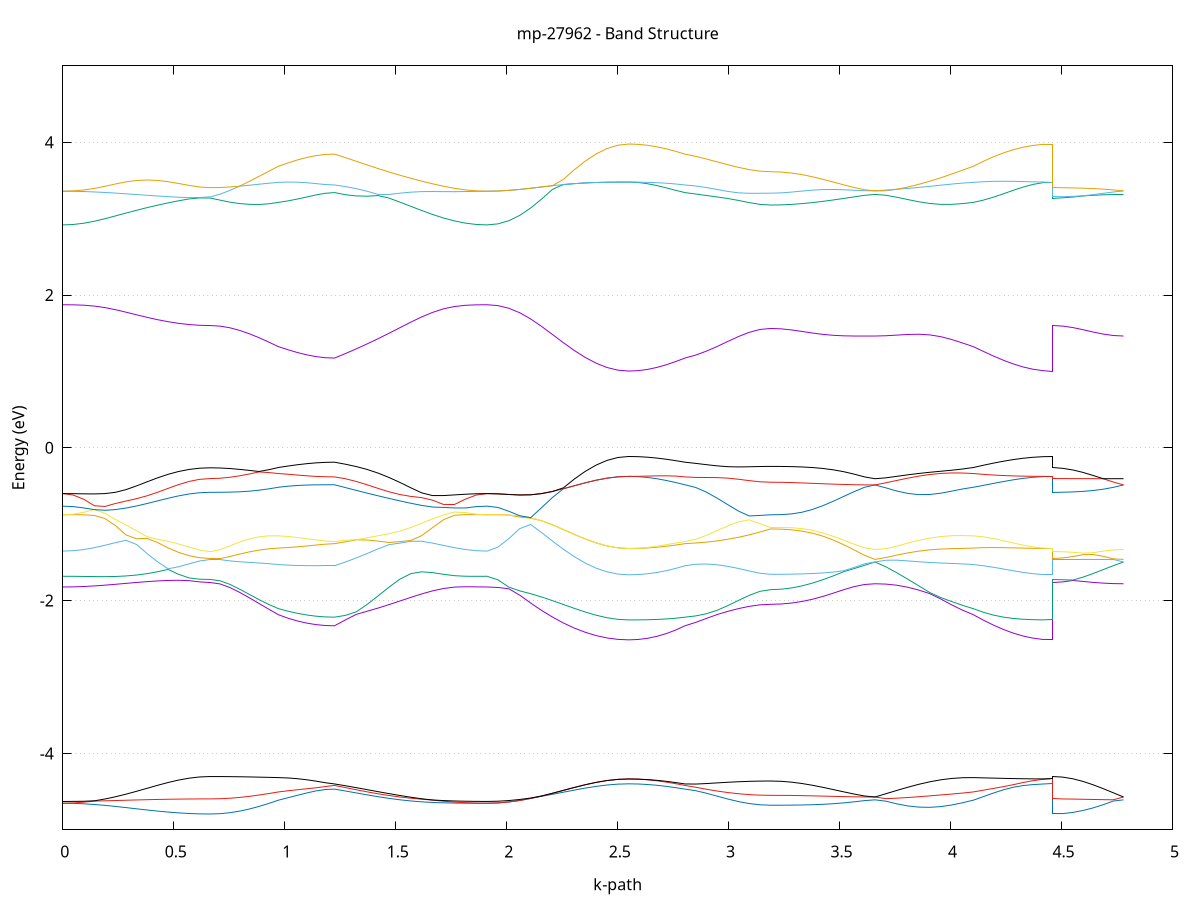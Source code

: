 set title 'mp-27962 - Band Structure'
set xlabel 'k-path'
set ylabel 'Energy (eV)'
set grid y
set yrange [-5:5]
set terminal png size 800,600
set output 'mp-27962_bands_gnuplot.png'
plot '-' using 1:2 with lines notitle, '-' using 1:2 with lines notitle, '-' using 1:2 with lines notitle, '-' using 1:2 with lines notitle, '-' using 1:2 with lines notitle, '-' using 1:2 with lines notitle, '-' using 1:2 with lines notitle, '-' using 1:2 with lines notitle, '-' using 1:2 with lines notitle, '-' using 1:2 with lines notitle, '-' using 1:2 with lines notitle, '-' using 1:2 with lines notitle, '-' using 1:2 with lines notitle, '-' using 1:2 with lines notitle, '-' using 1:2 with lines notitle, '-' using 1:2 with lines notitle, '-' using 1:2 with lines notitle, '-' using 1:2 with lines notitle, '-' using 1:2 with lines notitle, '-' using 1:2 with lines notitle, '-' using 1:2 with lines notitle, '-' using 1:2 with lines notitle, '-' using 1:2 with lines notitle, '-' using 1:2 with lines notitle, '-' using 1:2 with lines notitle, '-' using 1:2 with lines notitle, '-' using 1:2 with lines notitle, '-' using 1:2 with lines notitle, '-' using 1:2 with lines notitle, '-' using 1:2 with lines notitle, '-' using 1:2 with lines notitle, '-' using 1:2 with lines notitle, '-' using 1:2 with lines notitle, '-' using 1:2 with lines notitle, '-' using 1:2 with lines notitle, '-' using 1:2 with lines notitle, '-' using 1:2 with lines notitle, '-' using 1:2 with lines notitle, '-' using 1:2 with lines notitle, '-' using 1:2 with lines notitle, '-' using 1:2 with lines notitle, '-' using 1:2 with lines notitle, '-' using 1:2 with lines notitle, '-' using 1:2 with lines notitle, '-' using 1:2 with lines notitle, '-' using 1:2 with lines notitle, '-' using 1:2 with lines notitle, '-' using 1:2 with lines notitle, '-' using 1:2 with lines notitle, '-' using 1:2 with lines notitle, '-' using 1:2 with lines notitle, '-' using 1:2 with lines notitle, '-' using 1:2 with lines notitle, '-' using 1:2 with lines notitle, '-' using 1:2 with lines notitle, '-' using 1:2 with lines notitle, '-' using 1:2 with lines notitle, '-' using 1:2 with lines notitle, '-' using 1:2 with lines notitle, '-' using 1:2 with lines notitle, '-' using 1:2 with lines notitle, '-' using 1:2 with lines notitle, '-' using 1:2 with lines notitle, '-' using 1:2 with lines notitle
0.000000 -14.591400
0.047451 -14.590600
0.094902 -14.588100
0.142353 -14.584100
0.189803 -14.578700
0.237254 -14.572200
0.284705 -14.565000
0.332156 -14.557300
0.379607 -14.549600
0.427058 -14.542200
0.474509 -14.535600
0.521960 -14.530000
0.569410 -14.525800
0.616861 -14.523100
0.664312 -14.522200
0.664312 -14.522200
0.708260 -14.521900
0.752208 -14.521100
0.796156 -14.519600
0.840104 -14.517700
0.884052 -14.515400
0.928000 -14.512800
0.971948 -14.510000
0.971948 -14.510000
1.013982 -14.508300
1.056017 -14.507000
1.098052 -14.506100
1.140087 -14.505500
1.182121 -14.505200
1.224156 -14.505000
1.224156 -14.505000
1.273247 -14.509800
1.322338 -14.515500
1.371429 -14.522100
1.420519 -14.529600
1.469610 -14.537700
1.518701 -14.546100
1.567792 -14.554700
1.616882 -14.563100
1.665973 -14.570900
1.715064 -14.577800
1.764155 -14.583500
1.813245 -14.587800
1.862336 -14.590500
1.911427 -14.591400
1.911427 -14.591400
1.960606 -14.590100
2.009784 -14.586200
2.058963 -14.580000
2.108141 -14.571600
2.157320 -14.561700
2.206499 -14.550500
2.255677 -14.538900
2.304856 -14.527400
2.354034 -14.516700
2.403213 -14.507600
2.452391 -14.500500
2.501570 -14.496100
2.550749 -14.494600
2.550749 -14.494600
2.592783 -14.494900
2.634818 -14.495700
2.676853 -14.497100
2.718888 -14.499100
2.760922 -14.501700
2.802957 -14.505000
2.802957 -14.505000
2.851289 -14.508100
2.899621 -14.512300
2.947953 -14.517200
2.996285 -14.522000
3.044617 -14.526400
3.092949 -14.529800
3.141281 -14.532000
3.189613 -14.532800
3.189613 -14.532800
3.236587 -14.532500
3.283561 -14.531800
3.330535 -14.530600
3.377509 -14.529200
3.424483 -14.527500
3.471457 -14.525900
3.518431 -14.524400
3.565405 -14.523200
3.612379 -14.522400
3.659353 -14.522200
3.659353 -14.522200
3.708647 -14.522300
3.757941 -14.522300
3.807235 -14.522000
3.856529 -14.521200
3.905823 -14.519700
3.955117 -14.517600
4.004411 -14.515100
4.053705 -14.512400
4.103000 -14.510000
4.103000 -14.510000
4.147584 -14.507100
4.192169 -14.504200
4.236753 -14.501500
4.281338 -14.499200
4.325923 -14.497200
4.370507 -14.495800
4.415092 -14.494900
4.459676 -14.494600
4.459676 -14.522200
4.505342 -14.522200
4.551008 -14.522200
4.596674 -14.522200
4.642340 -14.522200
4.688005 -14.522200
4.733671 -14.522200
4.779337 -14.522200
e
0.000000 -11.972000
0.047451 -11.974200
0.094902 -11.980500
0.142353 -11.989900
0.189803 -12.001200
0.237254 -12.013500
0.284705 -12.025600
0.332156 -12.036700
0.379607 -12.046000
0.427058 -12.052900
0.474509 -12.057100
0.521960 -12.058100
0.569410 -12.055900
0.616861 -12.050800
0.664312 -12.045300
0.664312 -12.045300
0.708260 -12.044900
0.752208 -12.051100
0.796156 -12.063400
0.840104 -12.077200
0.884052 -12.091700
0.928000 -12.106400
0.971948 -12.120700
0.971948 -12.120700
1.013982 -12.129600
1.056017 -12.137200
1.098052 -12.143300
1.140087 -12.147700
1.182121 -12.150400
1.224156 -12.151400
1.224156 -12.151400
1.273247 -12.137900
1.322338 -12.123000
1.371429 -12.106900
1.420519 -12.089900
1.469610 -12.072700
1.518701 -12.055500
1.567792 -12.038800
1.616882 -12.023100
1.665973 -12.008800
1.715064 -11.996300
1.764155 -11.986000
1.813245 -11.978400
1.862336 -11.973600
1.911427 -11.972000
1.911427 -11.972000
1.960606 -11.972500
2.009784 -11.973900
2.058963 -11.976100
2.108141 -11.979100
2.157320 -11.992500
2.206499 -12.026600
2.255677 -12.061300
2.304856 -12.094700
2.354034 -12.124900
2.403213 -12.150300
2.452391 -12.169400
2.501570 -12.181300
2.550749 -12.185400
2.550749 -12.185400
2.592783 -12.184400
2.634818 -12.181400
2.676853 -12.176500
2.718888 -12.169800
2.760922 -12.161300
2.802957 -12.151400
2.802957 -12.151400
2.851289 -12.143300
2.899621 -12.134300
2.947953 -12.126500
2.996285 -12.120800
3.044617 -12.117500
3.092949 -12.115800
3.141281 -12.115200
3.189613 -12.115000
3.189613 -12.115000
3.236587 -12.114000
3.283561 -12.110900
3.330535 -12.105900
3.377509 -12.099100
3.424483 -12.090600
3.471457 -12.080700
3.518431 -12.069700
3.565405 -12.057900
3.612379 -12.046100
3.659353 -12.038300
3.659353 -12.038300
3.708647 -12.042500
3.757941 -12.049600
3.807235 -12.057600
3.856529 -12.066300
3.905823 -12.075800
3.955117 -12.086200
4.004411 -12.097500
4.053705 -12.109300
4.103000 -12.120700
4.103000 -12.120700
4.147584 -12.134500
4.192169 -12.147100
4.236753 -12.158300
4.281338 -12.167800
4.325923 -12.175400
4.370507 -12.180900
4.415092 -12.184200
4.459676 -12.185400
4.459676 -12.045300
4.505342 -12.044800
4.551008 -12.043300
4.596674 -12.040800
4.642340 -12.038100
4.688005 -12.038200
4.733671 -12.038300
4.779337 -12.038300
e
0.000000 -11.972000
0.047451 -11.972400
0.094902 -11.973600
0.142353 -11.975400
0.189803 -11.977900
0.237254 -11.980900
0.284705 -11.984200
0.332156 -11.987700
0.379607 -11.991100
0.427058 -11.994400
0.474509 -11.997400
0.521960 -12.001800
0.569410 -12.016700
0.616861 -12.029700
0.664312 -12.037800
0.664312 -12.037800
0.708260 -12.041700
0.752208 -12.043600
0.796156 -12.041500
0.840104 -12.038700
0.884052 -12.035400
0.928000 -12.031500
0.971948 -12.027400
0.971948 -12.027400
1.013982 -12.024700
1.056017 -12.022600
1.098052 -12.021300
1.140087 -12.020600
1.182121 -12.020300
1.224156 -12.020200
1.224156 -12.020200
1.273247 -12.023900
1.322338 -12.026500
1.371429 -12.027400
1.420519 -12.026500
1.469610 -12.023600
1.518701 -12.018700
1.567792 -12.012400
1.616882 -12.004900
1.665973 -11.996900
1.715064 -11.989100
1.764155 -11.982100
1.813245 -11.976700
1.862336 -11.973200
1.911427 -11.972000
1.911427 -11.972000
1.960606 -11.972500
2.009784 -11.973900
2.058963 -11.976100
2.108141 -11.979100
2.157320 -11.982600
2.206499 -11.986400
2.255677 -11.990300
2.304856 -11.994100
2.354034 -11.997500
2.403213 -12.000500
2.452391 -12.002700
2.501570 -12.004000
2.550749 -12.004500
2.550749 -12.004500
2.592783 -12.005100
2.634818 -12.006800
2.676853 -12.009500
2.718888 -12.012800
2.760922 -12.016500
2.802957 -12.020200
2.802957 -12.020200
2.851289 -12.021400
2.899621 -12.020000
2.947953 -12.015600
2.996285 -12.008700
3.044617 -12.001100
3.092949 -11.994500
3.141281 -11.990200
3.189613 -11.988800
3.189613 -11.988800
3.236587 -11.989700
3.283561 -11.992200
3.330535 -11.996200
3.377509 -12.001100
3.424483 -12.006600
3.471457 -12.012200
3.518431 -12.017100
3.565405 -12.021000
3.612379 -12.023600
3.659353 -12.024400
3.659353 -12.024400
3.708647 -12.027800
3.757941 -12.030600
3.807235 -12.032700
3.856529 -12.034000
3.905823 -12.034400
3.955117 -12.033900
4.004411 -12.032500
4.053705 -12.030300
4.103000 -12.027400
4.103000 -12.027400
4.147584 -12.023100
4.192169 -12.018900
4.236753 -12.014900
4.281338 -12.011400
4.325923 -12.008500
4.370507 -12.006300
4.415092 -12.005000
4.459676 -12.004500
4.459676 -12.037800
4.505342 -12.037800
4.551008 -12.037900
4.596674 -12.038000
4.642340 -12.037500
4.688005 -12.033500
4.733671 -12.029100
4.779337 -12.024400
e
0.000000 -11.896100
0.047451 -11.896600
0.094902 -11.898400
0.142353 -11.901900
0.189803 -11.907700
0.237254 -11.916000
0.284705 -11.926700
0.332156 -11.939500
0.379607 -11.954100
0.427058 -11.969800
0.474509 -11.985900
0.521960 -11.999800
0.569410 -12.001700
0.616861 -12.002800
0.664312 -12.003200
0.664312 -12.003200
0.708260 -12.001000
0.752208 -11.996500
0.796156 -11.992100
0.840104 -11.988900
0.884052 -11.987100
0.928000 -11.986700
0.971948 -11.987600
0.971948 -11.987600
1.013982 -11.988100
1.056017 -11.987800
1.098052 -11.986800
1.140087 -11.985600
1.182121 -11.984600
1.224156 -11.984300
1.224156 -11.984300
1.273247 -11.976500
1.322338 -11.968000
1.371429 -11.958900
1.420519 -11.949700
1.469610 -11.940600
1.518701 -11.931800
1.567792 -11.923700
1.616882 -11.916400
1.665973 -11.910100
1.715064 -11.904900
1.764155 -11.901000
1.813245 -11.898200
1.862336 -11.896600
1.911427 -11.896100
1.911427 -11.896100
1.960606 -11.900500
2.009784 -11.913500
2.058963 -11.934100
2.108141 -11.961000
2.157320 -11.982600
2.206499 -11.986400
2.255677 -11.990300
2.304856 -11.994100
2.354034 -11.997500
2.403213 -12.000500
2.452391 -12.002700
2.501570 -12.004000
2.550749 -12.004500
2.550749 -12.004500
2.592783 -12.003900
2.634818 -12.002100
2.676853 -11.999200
2.718888 -11.995100
2.760922 -11.990100
2.802957 -11.984300
2.802957 -11.984300
2.851289 -11.979900
2.899621 -11.974900
2.947953 -11.969600
2.996285 -11.964000
3.044617 -11.958500
3.092949 -11.953600
3.141281 -11.950000
3.189613 -11.948700
3.189613 -11.948700
3.236587 -11.949700
3.283561 -11.952700
3.330535 -11.957600
3.377509 -11.964300
3.424483 -11.972600
3.471457 -11.982300
3.518431 -11.993200
3.565405 -12.004900
3.612379 -12.016700
3.659353 -12.024400
3.659353 -12.024400
3.708647 -12.016500
3.757941 -12.006600
3.807235 -11.997900
3.856529 -11.991400
3.905823 -11.987400
3.955117 -11.985700
4.004411 -11.985600
4.053705 -11.986500
4.103000 -11.987600
4.103000 -11.987600
4.147584 -11.989500
4.192169 -11.992000
4.236753 -11.995000
4.281338 -11.997900
4.325923 -12.000600
4.370507 -12.002700
4.415092 -12.004000
4.459676 -12.004500
4.459676 -12.003200
4.505342 -12.003700
4.551008 -12.005300
4.596674 -12.007800
4.642340 -12.011200
4.688005 -12.015200
4.733671 -12.019700
4.779337 -12.024400
e
0.000000 -8.820400
0.047451 -8.817200
0.094902 -8.807700
0.142353 -8.792500
0.189803 -8.772300
0.237254 -8.748000
0.284705 -8.720900
0.332156 -8.692300
0.379607 -8.663600
0.427058 -8.636200
0.474509 -8.611600
0.521960 -8.591000
0.569410 -8.575400
0.616861 -8.565700
0.664312 -8.562400
0.664312 -8.562400
0.708260 -8.561000
0.752208 -8.556600
0.796156 -8.549600
0.840104 -8.540400
0.884052 -8.529400
0.928000 -8.517200
0.971948 -8.504500
0.971948 -8.504500
1.013982 -8.496700
1.056017 -8.490900
1.098052 -8.486600
1.140087 -8.483700
1.182121 -8.482100
1.224156 -8.481600
1.224156 -8.481600
1.273247 -8.500800
1.322338 -8.524000
1.371429 -8.550700
1.420519 -8.580500
1.469610 -8.612600
1.518701 -8.646000
1.567792 -8.679500
1.616882 -8.711900
1.665973 -8.742000
1.715064 -8.768500
1.764155 -8.790400
1.813245 -8.806800
1.862336 -8.816900
1.911427 -8.820400
1.911427 -8.820400
1.960606 -8.814700
2.009784 -8.798000
2.058963 -8.771400
2.108141 -8.736500
2.157320 -8.695500
2.206499 -8.650900
2.255677 -8.605200
2.304856 -8.561000
2.354034 -8.520800
2.403213 -8.487000
2.452391 -8.461300
2.501570 -8.445300
2.550749 -8.439900
2.550749 -8.439900
2.592783 -8.441000
2.634818 -8.444200
2.676853 -8.449700
2.718888 -8.457600
2.760922 -8.468200
2.802957 -8.481600
2.802957 -8.481600
2.851289 -8.494000
2.899621 -8.511200
2.947953 -8.531000
2.996285 -8.551400
3.044617 -8.570100
3.092949 -8.585200
3.141281 -8.594900
3.189613 -8.598200
3.189613 -8.598200
3.236587 -8.597300
3.283561 -8.594600
3.330535 -8.590300
3.377509 -8.585000
3.424483 -8.579100
3.471457 -8.573200
3.518431 -8.567900
3.565405 -8.563600
3.612379 -8.560900
3.659353 -8.560000
3.659353 -8.560000
3.708647 -8.560300
3.757941 -8.560400
3.807235 -8.559000
3.856529 -8.555200
3.905823 -8.548400
3.955117 -8.539000
4.004411 -8.527600
4.053705 -8.515500
4.103000 -8.504500
4.103000 -8.504500
4.147584 -8.491500
4.192169 -8.479200
4.236753 -8.468000
4.281338 -8.458200
4.325923 -8.450400
4.370507 -8.444600
4.415092 -8.441100
4.459676 -8.439900
4.459676 -8.562400
4.505342 -8.562300
4.551008 -8.562000
4.596674 -8.561500
4.642340 -8.561000
4.688005 -8.560500
4.733671 -8.560100
4.779337 -8.560000
e
0.000000 -4.652400
0.047451 -4.654300
0.094902 -4.659900
0.142353 -4.668800
0.189803 -4.680600
0.237254 -4.694400
0.284705 -4.709600
0.332156 -4.725400
0.379607 -4.741000
0.427058 -4.755500
0.474509 -4.768300
0.521960 -4.778900
0.569410 -4.786900
0.616861 -4.791700
0.664312 -4.793400
0.664312 -4.793400
0.708260 -4.789200
0.752208 -4.776700
0.796156 -4.756300
0.840104 -4.728600
0.884052 -4.694500
0.928000 -4.655200
0.971948 -4.612100
0.971948 -4.612100
1.013982 -4.581300
1.056017 -4.549700
1.098052 -4.518900
1.140087 -4.491500
1.182121 -4.473200
1.224156 -4.467600
1.224156 -4.467600
1.273247 -4.492100
1.322338 -4.517600
1.371429 -4.543000
1.420519 -4.567100
1.469610 -4.588900
1.518701 -4.607500
1.567792 -4.622600
1.616882 -4.634100
1.665973 -4.642200
1.715064 -4.647400
1.764155 -4.650300
1.813245 -4.651700
1.862336 -4.652300
1.911427 -4.652400
1.911427 -4.652400
1.960606 -4.648300
2.009784 -4.636100
2.058963 -4.616300
2.108141 -4.589900
2.157320 -4.561300
2.206499 -4.535500
2.255677 -4.508000
2.304856 -4.480400
2.354034 -4.454300
2.403213 -4.431600
2.452391 -4.413800
2.501570 -4.402500
2.550749 -4.398600
2.550749 -4.398600
2.592783 -4.400800
2.634818 -4.407200
2.676853 -4.417600
2.718888 -4.431400
2.760922 -4.448300
2.802957 -4.467600
2.802957 -4.467600
2.851289 -4.488200
2.899621 -4.521100
2.947953 -4.559600
2.996285 -4.597600
3.044617 -4.631000
3.092949 -4.656800
3.141281 -4.673000
3.189613 -4.678500
3.189613 -4.678500
3.236587 -4.678300
3.283561 -4.677300
3.330535 -4.675400
3.377509 -4.672100
3.424483 -4.666700
3.471457 -4.658800
3.518431 -4.647900
3.565405 -4.634000
3.612379 -4.618200
3.659353 -4.608100
3.659353 -4.608100
3.708647 -4.625500
3.757941 -4.660700
3.807235 -4.687800
3.856529 -4.703300
3.905823 -4.706200
3.955117 -4.696800
4.004411 -4.676100
4.053705 -4.646400
4.103000 -4.612100
4.103000 -4.612100
4.147584 -4.566200
4.192169 -4.520300
4.236753 -4.477800
4.281338 -4.443800
4.325923 -4.421900
4.370507 -4.408600
4.415092 -4.401100
4.459676 -4.398600
4.459676 -4.793400
4.505342 -4.788200
4.551008 -4.772800
4.596674 -4.747700
4.642340 -4.713600
4.688005 -4.671700
4.733671 -4.623500
4.779337 -4.608100
e
0.000000 -4.652400
0.047451 -4.648900
0.094902 -4.638300
0.142353 -4.624100
0.189803 -4.620800
0.237254 -4.617000
0.284705 -4.613200
0.332156 -4.609500
0.379607 -4.606100
0.427058 -4.603100
0.474509 -4.600500
0.521960 -4.598500
0.569410 -4.597000
0.616861 -4.596100
0.664312 -4.595800
0.664312 -4.595800
0.708260 -4.593600
0.752208 -4.587200
0.796156 -4.576800
0.840104 -4.562700
0.884052 -4.545500
0.928000 -4.525800
0.971948 -4.504500
0.971948 -4.504500
1.013982 -4.489900
1.056017 -4.476200
1.098052 -4.463500
1.140087 -4.450800
1.182121 -4.434500
1.224156 -4.419500
1.224156 -4.419500
1.273247 -4.447700
1.322338 -4.476200
1.371429 -4.503500
1.420519 -4.528800
1.469610 -4.551300
1.518701 -4.570700
1.567792 -4.586900
1.616882 -4.599900
1.665973 -4.611500
1.715064 -4.626100
1.764155 -4.637600
1.813245 -4.645800
1.862336 -4.650700
1.911427 -4.652400
1.911427 -4.652400
1.960606 -4.648300
2.009784 -4.636100
2.058963 -4.616300
2.108141 -4.589900
2.157320 -4.557900
2.206499 -4.522000
2.255677 -4.484000
2.304856 -4.446000
2.354034 -4.410300
2.403213 -4.379400
2.452391 -4.355300
2.501570 -4.340100
2.550749 -4.334800
2.550749 -4.334800
2.592783 -4.337600
2.634818 -4.345700
2.676853 -4.358700
2.718888 -4.376000
2.760922 -4.396600
2.802957 -4.419500
2.802957 -4.419500
2.851289 -4.442900
2.899621 -4.469300
2.947953 -4.492600
2.996285 -4.512400
3.044617 -4.528200
3.092949 -4.539700
3.141281 -4.546700
3.189613 -4.549000
3.189613 -4.549000
3.236587 -4.549500
3.283561 -4.550800
3.330535 -4.553000
3.377509 -4.555800
3.424483 -4.559100
3.471457 -4.562600
3.518431 -4.565800
3.565405 -4.568500
3.612379 -4.570300
3.659353 -4.570900
3.659353 -4.570900
3.708647 -4.592100
3.757941 -4.586600
3.807235 -4.577700
3.856529 -4.567300
3.905823 -4.556200
3.955117 -4.544600
4.004411 -4.532600
4.053705 -4.519600
4.103000 -4.504500
4.103000 -4.504500
4.147584 -4.481900
4.192169 -4.459100
4.236753 -4.436000
4.281338 -4.410400
4.325923 -4.382000
4.370507 -4.357000
4.415092 -4.340500
4.459676 -4.334800
4.459676 -4.595800
4.505342 -4.596400
4.551008 -4.598100
4.596674 -4.600600
4.642340 -4.603300
4.688005 -4.605700
4.733671 -4.607400
4.779337 -4.570900
e
0.000000 -4.629000
0.047451 -4.628400
0.094902 -4.626700
0.142353 -4.620900
0.189803 -4.597300
0.237254 -4.567900
0.284705 -4.533900
0.332156 -4.496400
0.379607 -4.457100
0.427058 -4.417900
0.474509 -4.381200
0.521960 -4.349200
0.569410 -4.324300
0.616861 -4.308500
0.664312 -4.303000
0.664312 -4.303000
0.708260 -4.303400
0.752208 -4.304400
0.796156 -4.306000
0.840104 -4.308200
0.884052 -4.310900
0.928000 -4.313900
0.971948 -4.317100
0.971948 -4.317100
1.013982 -4.321700
1.056017 -4.331000
1.098052 -4.344900
1.140087 -4.362900
1.182121 -4.383800
1.224156 -4.399900
1.224156 -4.399900
1.273247 -4.423400
1.322338 -4.448700
1.371429 -4.474700
1.420519 -4.501000
1.469610 -4.526600
1.518701 -4.551000
1.567792 -4.573600
1.616882 -4.593900
1.665973 -4.610000
1.715064 -4.617600
1.764155 -4.622900
1.813245 -4.626400
1.862336 -4.628300
1.911427 -4.629000
1.911427 -4.629000
1.960606 -4.626000
2.009784 -4.617300
2.058963 -4.603200
2.108141 -4.584300
2.157320 -4.557900
2.206499 -4.522000
2.255677 -4.484000
2.304856 -4.446000
2.354034 -4.410300
2.403213 -4.379400
2.452391 -4.355300
2.501570 -4.340100
2.550749 -4.334800
2.550749 -4.334800
2.592783 -4.336900
2.634818 -4.342900
2.676853 -4.352600
2.718888 -4.365700
2.760922 -4.381600
2.802957 -4.399900
2.802957 -4.399900
2.851289 -4.401700
2.899621 -4.394800
2.947953 -4.386300
2.996285 -4.378200
3.044617 -4.371200
3.092949 -4.366000
3.141281 -4.362700
3.189613 -4.361600
3.189613 -4.361600
3.236587 -4.365400
3.283561 -4.376600
3.330535 -4.394300
3.377509 -4.417300
3.424483 -4.444300
3.471457 -4.473500
3.518431 -4.503400
3.565405 -4.532200
3.612379 -4.557500
3.659353 -4.570900
3.659353 -4.570900
3.708647 -4.528100
3.757941 -4.484900
3.807235 -4.443300
3.856529 -4.405100
3.905823 -4.372300
3.955117 -4.346300
4.004411 -4.328200
4.053705 -4.318500
4.103000 -4.317100
4.103000 -4.317100
4.147584 -4.320500
4.192169 -4.323700
4.236753 -4.326800
4.281338 -4.329500
4.325923 -4.331800
4.370507 -4.333400
4.415092 -4.334500
4.459676 -4.334800
4.459676 -4.303000
4.505342 -4.310600
4.551008 -4.332500
4.596674 -4.366900
4.642340 -4.411000
4.688005 -4.461900
4.733671 -4.516100
4.779337 -4.570900
e
0.000000 -1.821800
0.047451 -1.820100
0.094902 -1.815300
0.142353 -1.807700
0.189803 -1.797800
0.237254 -1.786500
0.284705 -1.774400
0.332156 -1.762500
0.379607 -1.751500
0.427058 -1.742300
0.474509 -1.736000
0.521960 -1.733800
0.569410 -1.738900
0.616861 -1.755100
0.664312 -1.763500
0.664312 -1.763500
0.708260 -1.781500
0.752208 -1.828000
0.796156 -1.891000
0.840104 -1.962300
0.884052 -2.037100
0.928000 -2.112300
0.971948 -2.185300
0.971948 -2.185300
1.013982 -2.229600
1.056017 -2.265800
1.098052 -2.293900
1.140087 -2.313900
1.182121 -2.325900
1.224156 -2.329900
1.224156 -2.329900
1.273247 -2.253000
1.322338 -2.180200
1.371429 -2.138800
1.420519 -2.097700
1.469610 -2.052900
1.518701 -2.005600
1.567792 -1.958000
1.616882 -1.912700
1.665973 -1.872700
1.715064 -1.841800
1.764155 -1.823500
1.813245 -1.818400
1.862336 -1.820200
1.911427 -1.821800
1.911427 -1.821800
1.960606 -1.827700
2.009784 -1.845100
2.058963 -1.928900
2.108141 -2.031900
2.157320 -2.128200
2.206499 -2.215600
2.255677 -2.293000
2.304856 -2.359500
2.354034 -2.414600
2.403213 -2.457800
2.452391 -2.488900
2.501570 -2.507600
2.550749 -2.513900
2.550749 -2.513900
2.592783 -2.508700
2.634818 -2.493400
2.676853 -2.467800
2.718888 -2.432000
2.760922 -2.385900
2.802957 -2.329900
2.802957 -2.329900
2.851289 -2.285300
2.899621 -2.233500
2.947953 -2.182900
2.996285 -2.140500
3.044617 -2.104600
3.092949 -2.075300
3.141281 -2.055500
3.189613 -2.048500
3.189613 -2.048500
3.236587 -2.044400
3.283561 -2.032100
3.330535 -2.011400
3.377509 -1.982300
3.424483 -1.945400
3.471457 -1.902500
3.518431 -1.857400
3.565405 -1.816900
3.612379 -1.789200
3.659353 -1.779500
3.659353 -1.779500
3.708647 -1.783900
3.757941 -1.798600
3.807235 -1.825000
3.856529 -1.862200
3.905823 -1.908100
3.955117 -1.977100
4.004411 -2.055000
4.053705 -2.124900
4.103000 -2.185300
4.103000 -2.185300
4.147584 -2.255300
4.192169 -2.319500
4.236753 -2.376200
4.281338 -2.424400
4.325923 -2.462900
4.370507 -2.491000
4.415092 -2.508100
4.459676 -2.513900
4.459676 -1.763500
4.505342 -1.755100
4.551008 -1.736700
4.596674 -1.749200
4.642340 -1.761400
4.688005 -1.771100
4.733671 -1.777400
4.779337 -1.779500
e
0.000000 -1.681300
0.047451 -1.681900
0.094902 -1.683700
0.142353 -1.685600
0.189803 -1.686200
0.237254 -1.684000
0.284705 -1.677300
0.332156 -1.665200
0.379607 -1.646900
0.427058 -1.622400
0.474509 -1.592000
0.521960 -1.655600
0.569410 -1.703200
0.616861 -1.720100
0.664312 -1.723000
0.664312 -1.723000
0.708260 -1.740300
0.752208 -1.786400
0.796156 -1.849300
0.840104 -1.918500
0.884052 -1.986900
0.928000 -2.050200
0.971948 -2.105700
0.971948 -2.105700
1.013982 -2.138000
1.056017 -2.165500
1.098052 -2.187600
1.140087 -2.203700
1.182121 -2.213600
1.224156 -2.216900
1.224156 -2.216900
1.273247 -2.193600
1.322338 -2.146600
1.371429 -2.050000
1.420519 -1.938700
1.469610 -1.824200
1.518701 -1.719500
1.567792 -1.647100
1.616882 -1.623000
1.665973 -1.633700
1.715064 -1.655600
1.764155 -1.673500
1.813245 -1.681200
1.862336 -1.681800
1.911427 -1.681300
1.911427 -1.681300
1.960606 -1.727700
2.009784 -1.823400
2.058963 -1.872900
2.108141 -1.909400
2.157320 -1.952700
2.206499 -2.000700
2.255677 -2.051100
2.304856 -2.101400
2.354034 -2.149100
2.403213 -2.191100
2.452391 -2.224300
2.501570 -2.245600
2.550749 -2.252900
2.550749 -2.252900
2.592783 -2.252300
2.634818 -2.250400
2.676853 -2.246600
2.718888 -2.240300
2.760922 -2.230700
2.802957 -2.216900
2.802957 -2.216900
2.851289 -2.200500
2.899621 -2.171800
2.947953 -2.127000
2.996285 -2.065500
3.044617 -1.996900
3.092949 -1.931000
3.141281 -1.878500
3.189613 -1.856700
3.189613 -1.856700
3.236587 -1.851000
3.283561 -1.834300
3.330535 -1.807200
3.377509 -1.770900
3.424483 -1.726700
3.471457 -1.676300
3.518431 -1.621800
3.565405 -1.580700
3.612379 -1.538300
3.659353 -1.494400
3.659353 -1.494400
3.708647 -1.557700
3.757941 -1.635700
3.807235 -1.719600
3.856529 -1.806500
3.905823 -1.893400
3.955117 -1.959200
4.004411 -2.011700
4.053705 -2.061800
4.103000 -2.105700
4.103000 -2.105700
4.147584 -2.152400
4.192169 -2.188900
4.236753 -2.215500
4.281338 -2.233200
4.325923 -2.244000
4.370507 -2.249700
4.415092 -2.252200
4.459676 -2.252900
4.459676 -1.723000
4.505342 -1.726800
4.551008 -1.730700
4.596674 -1.693000
4.642340 -1.645900
4.688005 -1.594100
4.733671 -1.542200
4.779337 -1.494400
e
0.000000 -1.351700
0.047451 -1.346600
0.094902 -1.331500
0.142353 -1.307000
0.189803 -1.275600
0.237254 -1.241400
0.284705 -1.210700
0.332156 -1.265100
0.379607 -1.384200
0.427058 -1.491700
0.474509 -1.583300
0.521960 -1.556600
0.569410 -1.518000
0.616861 -1.481000
0.664312 -1.461700
0.664312 -1.461700
0.708260 -1.461700
0.752208 -1.479600
0.796156 -1.491400
0.840104 -1.499700
0.884052 -1.507200
0.928000 -1.516200
0.971948 -1.528000
0.971948 -1.528000
1.013982 -1.535500
1.056017 -1.540000
1.098052 -1.542300
1.140087 -1.543200
1.182121 -1.543500
1.224156 -1.543500
1.224156 -1.543500
1.273247 -1.495400
1.322338 -1.441300
1.371429 -1.382800
1.420519 -1.323000
1.469610 -1.267500
1.518701 -1.247400
1.567792 -1.222900
1.616882 -1.223100
1.665973 -1.247200
1.715064 -1.277200
1.764155 -1.306600
1.813245 -1.330700
1.862336 -1.346300
1.911427 -1.351700
1.911427 -1.351700
1.960606 -1.299900
2.009784 -1.188500
2.058963 -1.057600
2.108141 -1.003000
2.157320 -1.110200
2.206499 -1.220900
2.255677 -1.327800
2.304856 -1.425300
2.354034 -1.508800
2.403213 -1.575500
2.452391 -1.623600
2.501570 -1.652500
2.550749 -1.662200
2.550749 -1.662200
2.592783 -1.658800
2.634818 -1.648600
2.676853 -1.631800
2.718888 -1.608500
2.760922 -1.578900
2.802957 -1.543500
2.802957 -1.543500
2.851289 -1.524700
2.899621 -1.520700
2.947953 -1.530800
2.996285 -1.551500
3.044617 -1.579600
3.092949 -1.611700
3.141281 -1.641800
3.189613 -1.655700
3.189613 -1.655700
3.236587 -1.655200
3.283561 -1.653600
3.330535 -1.650500
3.377509 -1.645600
3.424483 -1.638000
3.471457 -1.626500
3.518431 -1.608800
3.565405 -1.566600
3.612379 -1.517600
3.659353 -1.494400
3.659353 -1.494400
3.708647 -1.471300
3.757941 -1.470600
3.807235 -1.480100
3.856529 -1.491200
3.905823 -1.500500
3.955117 -1.507700
4.004411 -1.513500
4.053705 -1.519500
4.103000 -1.528000
4.103000 -1.528000
4.147584 -1.543700
4.192169 -1.563200
4.236753 -1.585500
4.281338 -1.608700
4.325923 -1.630100
4.370507 -1.647300
4.415092 -1.658400
4.459676 -1.662200
4.459676 -1.461700
4.505342 -1.461700
4.551008 -1.461600
4.596674 -1.461400
4.642340 -1.461200
4.688005 -1.461000
4.733671 -1.460900
4.779337 -1.494400
e
0.000000 -0.876300
0.047451 -0.876100
0.094902 -0.876900
0.142353 -0.885700
0.189803 -0.925200
0.237254 -1.018200
0.284705 -1.139900
0.332156 -1.190400
0.379607 -1.185600
0.427058 -1.239900
0.474509 -1.309800
0.521960 -1.368600
0.569410 -1.412500
0.616861 -1.439300
0.664312 -1.448200
0.664312 -1.448200
0.708260 -1.450200
0.752208 -1.422900
0.796156 -1.391300
0.840104 -1.362300
0.884052 -1.339100
0.928000 -1.322400
0.971948 -1.312000
0.971948 -1.312000
1.013982 -1.305400
1.056017 -1.296200
1.098052 -1.285200
1.140087 -1.273000
1.182121 -1.261200
1.224156 -1.254600
1.224156 -1.254600
1.273247 -1.230400
1.322338 -1.204200
1.371429 -1.206800
1.420519 -1.221100
1.469610 -1.239100
1.518701 -1.227200
1.567792 -1.213200
1.616882 -1.149800
1.665973 -1.044700
1.715064 -0.941000
1.764155 -0.883600
1.813245 -0.874000
1.862336 -0.875200
1.911427 -0.876300
1.911427 -0.876300
1.960606 -0.876500
2.009784 -0.879200
2.058963 -0.906900
2.108141 -0.920500
2.157320 -0.954400
2.206499 -1.008500
2.255677 -1.070100
2.304856 -1.133300
2.354034 -1.192900
2.403213 -1.244500
2.452391 -1.284300
2.501570 -1.309400
2.550749 -1.318000
2.550749 -1.318000
2.592783 -1.316100
2.634818 -1.310500
2.676853 -1.301300
2.718888 -1.288700
2.760922 -1.273000
2.802957 -1.254600
2.802957 -1.254600
2.851289 -1.245600
2.899621 -1.234900
2.947953 -1.218200
2.996285 -1.196700
3.044617 -1.170900
3.092949 -1.139900
3.141281 -1.101800
3.189613 -1.061700
3.189613 -1.061700
3.236587 -1.064500
3.283561 -1.073300
3.330535 -1.090200
3.377509 -1.117400
3.424483 -1.156200
3.471457 -1.207100
3.518431 -1.268300
3.565405 -1.336600
3.612379 -1.407100
3.659353 -1.460800
3.659353 -1.460800
3.708647 -1.436000
3.757941 -1.404500
3.807235 -1.375800
3.856529 -1.352400
3.905823 -1.335700
3.955117 -1.325400
4.004411 -1.320000
4.053705 -1.316500
4.103000 -1.312000
4.103000 -1.312000
4.147584 -1.306700
4.192169 -1.305500
4.236753 -1.306800
4.281338 -1.309500
4.325923 -1.312700
4.370507 -1.315400
4.415092 -1.317300
4.459676 -1.318000
4.459676 -1.448200
4.505342 -1.441500
4.551008 -1.423400
4.596674 -1.398900
4.642340 -1.395800
4.688005 -1.420500
4.733671 -1.453300
4.779337 -1.460800
e
0.000000 -0.876300
0.047451 -0.867900
0.094902 -0.844100
0.142353 -0.808900
0.189803 -0.855700
0.237254 -0.937200
0.284705 -1.009800
0.332156 -1.085700
0.379607 -1.163700
0.427058 -1.197500
0.474509 -1.223500
0.521960 -1.259200
0.569410 -1.299900
0.616861 -1.339000
0.664312 -1.359100
0.664312 -1.359100
0.708260 -1.333300
0.752208 -1.284100
0.796156 -1.234600
0.840104 -1.193700
0.884052 -1.165500
0.928000 -1.151800
0.971948 -1.152200
0.971948 -1.152200
1.013982 -1.160100
1.056017 -1.173100
1.098052 -1.188700
1.140087 -1.205000
1.182121 -1.219700
1.224156 -1.227200
1.224156 -1.227200
1.273247 -1.210100
1.322338 -1.202700
1.371429 -1.177400
1.420519 -1.150700
1.469610 -1.123500
1.518701 -1.090000
1.567792 -1.043200
1.616882 -0.987300
1.665973 -0.930500
1.715064 -0.879000
1.764155 -0.840900
1.813245 -0.846800
1.862336 -0.868200
1.911427 -0.876300
1.911427 -0.876300
1.960606 -0.876500
2.009784 -0.879200
2.058963 -0.889500
2.108141 -0.913700
2.157320 -0.954400
2.206499 -1.008500
2.255677 -1.070100
2.304856 -1.133300
2.354034 -1.192900
2.403213 -1.244500
2.452391 -1.284300
2.501570 -1.309400
2.550749 -1.318000
2.550749 -1.318000
2.592783 -1.314300
2.634818 -1.303900
2.676853 -1.287800
2.718888 -1.267900
2.760922 -1.246800
2.802957 -1.227200
2.802957 -1.227200
2.851289 -1.198000
2.899621 -1.145700
2.947953 -1.083800
2.996285 -1.021900
3.044617 -0.968400
3.092949 -0.942700
3.141281 -0.993700
3.189613 -1.044000
3.189613 -1.044000
3.236587 -1.043900
3.283561 -1.046300
3.330535 -1.057100
3.377509 -1.080100
3.424483 -1.114700
3.471457 -1.158600
3.518431 -1.208600
3.565405 -1.261000
3.612379 -1.308500
3.659353 -1.331200
3.659353 -1.331200
3.708647 -1.319200
3.757941 -1.286500
3.807235 -1.247100
3.856529 -1.210900
3.905823 -1.181800
3.955117 -1.161500
4.004411 -1.150600
4.053705 -1.148400
4.103000 -1.152200
4.103000 -1.152200
4.147584 -1.165100
4.192169 -1.187300
4.236753 -1.215100
4.281338 -1.245000
4.325923 -1.273300
4.370507 -1.296900
4.415092 -1.312500
4.459676 -1.318000
4.459676 -1.359100
4.505342 -1.361000
4.551008 -1.367300
4.596674 -1.378500
4.642340 -1.373200
4.688005 -1.351200
4.733671 -1.336400
4.779337 -1.331200
e
0.000000 -0.763400
0.047451 -0.769600
0.094902 -0.787100
0.142353 -0.808600
0.189803 -0.817500
0.237254 -0.808300
0.284705 -0.788200
0.332156 -0.761100
0.379607 -0.729100
0.427058 -0.694500
0.474509 -0.660100
0.521960 -0.628900
0.569410 -0.603900
0.616861 -0.587700
0.664312 -0.582100
0.664312 -0.582100
0.708260 -0.581700
0.752208 -0.580100
0.796156 -0.575800
0.840104 -0.567600
0.884052 -0.554700
0.928000 -0.537200
0.971948 -0.516000
0.971948 -0.516000
1.013982 -0.502500
1.056017 -0.493100
1.098052 -0.487400
1.140087 -0.484700
1.182121 -0.483700
1.224156 -0.483500
1.224156 -0.483500
1.273247 -0.520300
1.322338 -0.557300
1.371429 -0.593400
1.420519 -0.628100
1.469610 -0.661800
1.518701 -0.694500
1.567792 -0.725600
1.616882 -0.753500
1.665973 -0.774900
1.715064 -0.780200
1.764155 -0.786900
1.813245 -0.787400
1.862336 -0.770000
1.911427 -0.763400
1.911427 -0.763400
1.960606 -0.780600
2.009784 -0.830300
2.058963 -0.889500
2.108141 -0.913700
2.157320 -0.783200
2.206499 -0.649700
2.255677 -0.535500
2.304856 -0.496500
2.354034 -0.458100
2.403213 -0.423900
2.452391 -0.396900
2.501570 -0.379700
2.550749 -0.373800
2.550749 -0.373800
2.592783 -0.377400
2.634818 -0.387800
2.676853 -0.404700
2.718888 -0.427100
2.760922 -0.453800
2.802957 -0.483500
2.802957 -0.483500
2.851289 -0.518400
2.899621 -0.580000
2.947953 -0.658400
2.996285 -0.744100
3.044617 -0.828700
3.092949 -0.892100
3.141281 -0.884800
3.189613 -0.876700
3.189613 -0.876700
3.236587 -0.874400
3.283561 -0.865000
3.330535 -0.843400
3.377509 -0.806900
3.424483 -0.757500
3.471457 -0.699200
3.518431 -0.636300
3.565405 -0.573500
3.612379 -0.516600
3.659353 -0.485800
3.659353 -0.485800
3.708647 -0.524000
3.757941 -0.565400
3.807235 -0.596700
3.856529 -0.612400
3.905823 -0.611000
3.955117 -0.594400
4.004411 -0.567700
4.053705 -0.538800
4.103000 -0.516000
4.103000 -0.516000
4.147584 -0.491800
4.192169 -0.466600
4.236753 -0.442000
4.281338 -0.419400
4.325923 -0.400400
4.370507 -0.385900
4.415092 -0.376900
4.459676 -0.373800
4.459676 -0.582100
4.505342 -0.581000
4.551008 -0.577300
4.596674 -0.570300
4.642340 -0.558800
4.688005 -0.541500
4.733671 -0.517300
4.779337 -0.485800
e
0.000000 -0.599100
0.047451 -0.618600
0.094902 -0.674200
0.142353 -0.758400
0.189803 -0.767500
0.237254 -0.728600
0.284705 -0.696600
0.332156 -0.665800
0.379607 -0.628100
0.427058 -0.581800
0.474509 -0.530800
0.521960 -0.481300
0.569410 -0.439900
0.616861 -0.412300
0.664312 -0.402600
0.664312 -0.402600
0.708260 -0.398200
0.752208 -0.385600
0.796156 -0.366500
0.840104 -0.342500
0.884052 -0.315400
0.928000 -0.323800
0.971948 -0.336400
0.971948 -0.336400
1.013982 -0.345600
1.056017 -0.356100
1.098052 -0.366000
1.140087 -0.373900
1.182121 -0.378800
1.224156 -0.380500
1.224156 -0.380500
1.273247 -0.404500
1.322338 -0.440200
1.371429 -0.484000
1.420519 -0.530800
1.469610 -0.575000
1.518701 -0.611100
1.567792 -0.635800
1.616882 -0.651900
1.665973 -0.685200
1.715064 -0.741000
1.764155 -0.742300
1.813245 -0.672600
1.862336 -0.618600
1.911427 -0.599100
1.911427 -0.599100
1.960606 -0.602500
2.009784 -0.610700
2.058963 -0.617300
2.108141 -0.614900
2.157320 -0.599000
2.206499 -0.571100
2.255677 -0.535500
2.304856 -0.496500
2.354034 -0.458100
2.403213 -0.423900
2.452391 -0.396900
2.501570 -0.379700
2.550749 -0.373800
2.550749 -0.373800
2.592783 -0.372800
2.634818 -0.370100
2.676853 -0.367100
2.718888 -0.366100
2.760922 -0.369700
2.802957 -0.380500
2.802957 -0.380500
2.851289 -0.387300
2.899621 -0.388500
2.947953 -0.389800
2.996285 -0.396800
3.044617 -0.411300
3.092949 -0.429500
3.141281 -0.444500
3.189613 -0.450300
3.189613 -0.450300
3.236587 -0.451400
3.283561 -0.454700
3.330535 -0.459400
3.377509 -0.464800
3.424483 -0.470200
3.471457 -0.475200
3.518431 -0.479500
3.565405 -0.482900
3.612379 -0.485000
3.659353 -0.485800
3.659353 -0.485800
3.708647 -0.457300
3.757941 -0.427100
3.807235 -0.397200
3.856529 -0.370400
3.905823 -0.349100
3.955117 -0.335200
4.004411 -0.328900
4.053705 -0.329700
4.103000 -0.336400
4.103000 -0.336400
4.147584 -0.347200
4.192169 -0.355900
4.236753 -0.362600
4.281338 -0.367400
4.325923 -0.370600
4.370507 -0.372500
4.415092 -0.373500
4.459676 -0.373800
4.459676 -0.402600
4.505342 -0.402700
4.551008 -0.403000
4.596674 -0.403300
4.642340 -0.403700
4.688005 -0.405100
4.733671 -0.447600
4.779337 -0.485800
e
0.000000 -0.599100
0.047451 -0.600100
0.094902 -0.602300
0.142353 -0.603500
0.189803 -0.599300
0.237254 -0.582300
0.284705 -0.547200
0.332156 -0.498500
0.379607 -0.444900
0.427058 -0.393000
0.474509 -0.347000
0.521960 -0.309700
0.569410 -0.282700
0.616861 -0.266600
0.664312 -0.261400
0.664312 -0.261400
0.708260 -0.263900
0.752208 -0.271000
0.796156 -0.282000
0.840104 -0.295400
0.884052 -0.309800
0.928000 -0.286600
0.971948 -0.257400
0.971948 -0.257400
1.013982 -0.238600
1.056017 -0.221800
1.098052 -0.207800
1.140087 -0.197000
1.182121 -0.190300
1.224156 -0.188000
1.224156 -0.188000
1.273247 -0.214400
1.322338 -0.245200
1.371429 -0.283300
1.420519 -0.330700
1.469610 -0.387800
1.518701 -0.453000
1.567792 -0.522600
1.616882 -0.589300
1.665973 -0.625300
1.715064 -0.624900
1.764155 -0.616400
1.813245 -0.607600
1.862336 -0.601300
1.911427 -0.599100
1.911427 -0.599100
1.960606 -0.602500
2.009784 -0.610700
2.058963 -0.617300
2.108141 -0.614900
2.157320 -0.599000
2.206499 -0.571100
2.255677 -0.523600
2.304856 -0.408600
2.354034 -0.308200
2.403213 -0.225700
2.452391 -0.164200
2.501570 -0.126200
2.550749 -0.113400
2.550749 -0.113400
2.592783 -0.115800
2.634818 -0.122800
2.676853 -0.134300
2.718888 -0.149500
2.760922 -0.167700
2.802957 -0.188000
2.802957 -0.188000
2.851289 -0.203400
2.899621 -0.220300
2.947953 -0.236100
2.996285 -0.246800
3.044617 -0.250200
3.092949 -0.248100
3.141281 -0.244600
3.189613 -0.243100
3.189613 -0.243100
3.236587 -0.243800
3.283561 -0.246000
3.330535 -0.250400
3.377509 -0.258000
3.424483 -0.270000
3.471457 -0.287800
3.518431 -0.312400
3.565405 -0.344100
3.612379 -0.380700
3.659353 -0.404500
3.659353 -0.404500
3.708647 -0.392900
3.757941 -0.373100
3.807235 -0.353300
3.856529 -0.335600
3.905823 -0.320200
3.955117 -0.306700
4.004411 -0.293300
4.053705 -0.277600
4.103000 -0.257400
4.103000 -0.257400
4.147584 -0.228400
4.192169 -0.201000
4.236753 -0.176100
4.281338 -0.154500
4.325923 -0.137000
4.370507 -0.124000
4.415092 -0.116100
4.459676 -0.113400
4.459676 -0.261400
4.505342 -0.268600
4.551008 -0.289600
4.596674 -0.321800
4.642340 -0.361800
4.688005 -0.404100
4.733671 -0.404400
4.779337 -0.404500
e
0.000000 1.873100
0.047451 1.871900
0.094902 1.867000
0.142353 1.855500
0.189803 1.835700
0.237254 1.808300
0.284705 1.775800
0.332156 1.741500
0.379607 1.708100
0.427058 1.677500
0.474509 1.651000
0.521960 1.629500
0.569410 1.613700
0.616861 1.603900
0.664312 1.600600
0.664312 1.600600
0.708260 1.593300
0.752208 1.571900
0.796156 1.537900
0.840104 1.493600
0.884052 1.441600
0.928000 1.384200
0.971948 1.324100
0.971948 1.324100
1.013982 1.284400
1.056017 1.248400
1.098052 1.217900
1.140087 1.194600
1.182121 1.179900
1.224156 1.174900
1.224156 1.174900
1.273247 1.233600
1.322338 1.295800
1.371429 1.360800
1.420519 1.428700
1.469610 1.499500
1.518701 1.572400
1.567792 1.645000
1.616882 1.713400
1.665973 1.772900
1.715064 1.819100
1.764155 1.849600
1.813245 1.865600
1.862336 1.871800
1.911427 1.873100
1.911427 1.873100
1.960606 1.861800
2.009784 1.827100
2.058963 1.768000
2.108141 1.686900
2.157320 1.589500
2.206499 1.483400
2.255677 1.376000
2.304856 1.274100
2.354034 1.183100
2.403213 1.107700
2.452391 1.051300
2.501570 1.016500
2.550749 1.004700
2.550749 1.004700
2.592783 1.010200
2.634818 1.026500
2.676853 1.052600
2.718888 1.087200
2.760922 1.128500
2.802957 1.174900
2.802957 1.174900
2.851289 1.213500
2.899621 1.265200
2.947953 1.326500
2.996285 1.392600
3.044617 1.457000
3.092949 1.512000
3.141281 1.549400
3.189613 1.562700
3.189613 1.562700
3.236587 1.557600
3.283561 1.543300
3.330535 1.523700
3.377509 1.503000
3.424483 1.485300
3.471457 1.472900
3.518431 1.466100
3.565405 1.463700
3.612379 1.463500
3.659353 1.463700
3.659353 1.463700
3.708647 1.467200
3.757941 1.475500
3.807235 1.484100
3.856529 1.487000
3.905823 1.478600
3.955117 1.455700
4.004411 1.418800
4.053705 1.372600
4.103000 1.324100
4.103000 1.324100
4.147584 1.262700
4.192169 1.203200
4.236753 1.148000
4.281338 1.099400
4.325923 1.059300
4.370507 1.029400
4.415092 1.010900
4.459676 1.004700
4.459676 1.600600
4.505342 1.593700
4.551008 1.574300
4.596674 1.546600
4.642340 1.516100
4.688005 1.489000
4.733671 1.470300
4.779337 1.463700
e
0.000000 2.918200
0.047451 2.923800
0.094902 2.940300
0.142353 2.966400
0.189803 2.999300
0.237254 3.035900
0.284705 3.073200
0.332156 3.109600
0.379607 3.144200
0.427058 3.176500
0.474509 3.206500
0.521960 3.234000
0.569410 3.258400
0.616861 3.271200
0.664312 3.270000
0.664312 3.270000
0.708260 3.242700
0.752208 3.216500
0.796156 3.197800
0.840104 3.187300
0.884052 3.185800
0.928000 3.194300
0.971948 3.213200
0.971948 3.213200
1.013982 3.232300
1.056017 3.256200
1.098052 3.283000
1.140087 3.309900
1.182121 3.332000
1.224156 3.341300
1.224156 3.341300
1.273247 3.313600
1.322338 3.297400
1.371429 3.294000
1.420519 3.301900
1.469610 3.269400
1.518701 3.216900
1.567792 3.161800
1.616882 3.107000
1.665973 3.055100
1.715064 3.008900
1.764155 2.970600
1.813245 2.942000
1.862336 2.924200
1.911427 2.918200
1.911427 2.918200
1.960606 2.931700
2.009784 2.973100
2.058963 3.043200
2.108141 3.139600
2.157320 3.256000
2.206499 3.384000
2.255677 3.446400
2.304856 3.458600
2.354034 3.467600
2.403213 3.473500
2.452391 3.476800
2.501570 3.478400
2.550749 3.478900
2.550749 3.478900
2.592783 3.473300
2.634818 3.457400
2.676853 3.433100
2.718888 3.403100
2.760922 3.371300
2.802957 3.341300
2.802957 3.341300
2.851289 3.322700
2.899621 3.303500
2.947953 3.284300
2.996285 3.263800
3.044617 3.238500
3.092949 3.209900
3.141281 3.186900
3.189613 3.178200
3.189613 3.178200
3.236587 3.180300
3.283561 3.186600
3.330535 3.196800
3.377509 3.210300
3.424483 3.226500
3.471457 3.244800
3.518431 3.264500
3.565405 3.285100
3.612379 3.305300
3.659353 3.316900
3.659353 3.316900
3.708647 3.306300
3.757941 3.280400
3.807235 3.250000
3.856529 3.221200
3.905823 3.199000
3.955117 3.187200
4.004411 3.187000
4.053705 3.196800
4.103000 3.213200
4.103000 3.213200
4.147584 3.242600
4.192169 3.280600
4.236753 3.324300
4.281338 3.369900
4.325923 3.412600
4.370507 3.447700
4.415092 3.470800
4.459676 3.478900
4.459676 3.270000
4.505342 3.273300
4.551008 3.282900
4.596674 3.297200
4.642340 3.306000
4.688005 3.311900
4.733671 3.315600
4.779337 3.316900
e
0.000000 3.359300
0.047451 3.358200
0.094902 3.354900
0.142353 3.349700
0.189803 3.342800
0.237254 3.334600
0.284705 3.325400
0.332156 3.315800
0.379607 3.306000
0.427058 3.296600
0.474509 3.288000
0.521960 3.280600
0.569410 3.274900
0.616861 3.277300
0.664312 3.285100
0.664312 3.285100
0.708260 3.320100
0.752208 3.369100
0.796156 3.424700
0.840104 3.437400
0.884052 3.450900
0.928000 3.464000
0.971948 3.475100
0.971948 3.475100
1.013982 3.479200
1.056017 3.477700
1.098052 3.470700
1.140087 3.459200
1.182121 3.446900
1.224156 3.440900
1.224156 3.440900
1.273247 3.420200
1.322338 3.392900
1.371429 3.358600
1.420519 3.317200
1.469610 3.316800
1.518701 3.333400
1.567792 3.346700
1.616882 3.353900
1.665973 3.355300
1.715064 3.353800
1.764155 3.353100
1.813245 3.354900
1.862336 3.357800
1.911427 3.359300
1.911427 3.359300
1.960606 3.362100
2.009784 3.370200
2.058963 3.382700
2.108141 3.398100
2.157320 3.415000
2.206499 3.431500
2.255677 3.446400
2.304856 3.458600
2.354034 3.467600
2.403213 3.473500
2.452391 3.476800
2.501570 3.478400
2.550749 3.478900
2.550749 3.478900
2.592783 3.478000
2.634818 3.475400
2.676853 3.470800
2.718888 3.463900
2.760922 3.454100
2.802957 3.440900
2.802957 3.440900
2.851289 3.427900
2.899621 3.408000
2.947953 3.382400
2.996285 3.356200
3.044617 3.338100
3.092949 3.331700
3.141281 3.332300
3.189613 3.333500
3.189613 3.333500
3.236587 3.337400
3.283561 3.347800
3.330535 3.361100
3.377509 3.373300
3.424483 3.380700
3.471457 3.382100
3.518431 3.378200
3.565405 3.371800
3.612379 3.366100
3.659353 3.363800
3.659353 3.363800
3.708647 3.365000
3.757941 3.384600
3.807235 3.395900
3.856529 3.408600
3.905823 3.422800
3.955117 3.437800
4.004411 3.452500
4.053705 3.465400
4.103000 3.475100
4.103000 3.475100
4.147584 3.483400
4.192169 3.488200
4.236753 3.489600
4.281338 3.488400
4.325923 3.485500
4.370507 3.482200
4.415092 3.479800
4.459676 3.478900
4.459676 3.285100
4.505342 3.287000
4.551008 3.292100
4.596674 3.299000
4.642340 3.314300
4.688005 3.332100
4.733671 3.349000
4.779337 3.363800
e
0.000000 3.359300
0.047451 3.363200
0.094902 3.375300
0.142353 3.395800
0.189803 3.423500
0.237254 3.454000
0.284705 3.481300
0.332156 3.499900
0.379607 3.506200
0.427058 3.500100
0.474509 3.483600
0.521960 3.460400
0.569410 3.435400
0.616861 3.414300
0.664312 3.405600
0.664312 3.405600
0.708260 3.407900
0.752208 3.414500
0.796156 3.425300
0.840104 3.487300
0.884052 3.553000
0.928000 3.620300
0.971948 3.686500
0.971948 3.686500
1.013982 3.729100
1.056017 3.767700
1.098052 3.800100
1.140087 3.824800
1.182121 3.840100
1.224156 3.845400
1.224156 3.845400
1.273247 3.799200
1.322338 3.751000
1.371429 3.702800
1.420519 3.655900
1.469610 3.611100
1.518701 3.568900
1.567792 3.529000
1.616882 3.491400
1.665973 3.456400
1.715064 3.424700
1.764155 3.397700
1.813245 3.376900
1.862336 3.363800
1.911427 3.359300
1.911427 3.359300
1.960606 3.362100
2.009784 3.370200
2.058963 3.382700
2.108141 3.398100
2.157320 3.415000
2.206499 3.431500
2.255677 3.514700
2.304856 3.640000
2.354034 3.752800
2.403213 3.847100
2.452391 3.918000
2.501570 3.962000
2.550749 3.976900
2.550749 3.976900
2.592783 3.972700
2.634818 3.960400
2.676853 3.940600
2.718888 3.914000
2.760922 3.881800
2.802957 3.845400
2.802957 3.845400
2.851289 3.816300
2.899621 3.781100
2.947953 3.743500
2.996285 3.706200
3.044617 3.671600
3.092949 3.642300
3.141281 3.622000
3.189613 3.614600
3.189613 3.614600
3.236587 3.610200
3.283561 3.597400
3.330535 3.576500
3.377509 3.548600
3.424483 3.515500
3.471457 3.479400
3.518431 3.442700
3.565405 3.408100
3.612379 3.378700
3.659353 3.363800
3.659353 3.363800
3.708647 3.374200
3.757941 3.384800
3.807235 3.413800
3.856529 3.449200
3.905823 3.489700
3.955117 3.534600
4.004411 3.583300
4.053705 3.634800
4.103000 3.686500
4.103000 3.686500
4.147584 3.750300
4.192169 3.808400
4.236753 3.859100
4.281338 3.901400
4.325923 3.934400
4.370507 3.958100
4.415092 3.972200
4.459676 3.976900
4.459676 3.405600
4.505342 3.404900
4.551008 3.402700
4.596674 3.399000
4.642340 3.393500
4.688005 3.386000
4.733671 3.376200
4.779337 3.363800
e
0.000000 5.079700
0.047451 5.100600
0.094902 5.160900
0.142353 5.254300
0.189803 5.372700
0.237254 5.508000
0.284705 5.652300
0.332156 5.797200
0.379607 5.932000
0.427058 6.041800
0.474509 6.111900
0.521960 6.139200
0.569410 6.138600
0.616861 6.129800
0.664312 6.125500
0.664312 6.125500
0.708260 6.116600
0.752208 6.099900
0.796156 6.084600
0.840104 6.073200
0.884052 6.067500
0.928000 6.069900
0.971948 6.083000
0.971948 6.083000
1.013982 6.104400
1.056017 6.143700
1.098052 6.200700
1.140087 6.274400
1.182121 6.363000
1.224156 6.455600
1.224156 6.455600
1.273247 6.436800
1.322338 6.434400
1.371429 6.442100
1.420519 6.448600
1.469610 6.317200
1.518701 6.135400
1.567792 5.940600
1.616882 5.748000
1.665973 5.567400
1.715064 5.406300
1.764155 5.270900
1.813245 5.167500
1.862336 5.102100
1.911427 5.079700
1.911427 5.079700
1.960606 5.096000
2.009784 5.143300
2.058963 5.216700
2.108141 5.310500
2.157320 5.419100
2.206499 5.538400
2.255677 5.665500
2.304856 5.797600
2.354034 5.931200
2.403213 6.059800
2.452391 6.172900
2.501570 6.253900
2.550749 6.284000
2.550749 6.284000
2.592783 6.288900
2.634818 6.304100
2.676853 6.330400
2.718888 6.368500
2.760922 6.417300
2.802957 6.455600
2.802957 6.455600
2.851289 6.432600
2.899621 6.425400
2.947953 6.436800
2.996285 6.465400
3.044617 6.507100
3.092949 6.554300
3.141281 6.594400
3.189613 6.611000
3.189613 6.611000
3.236587 6.593500
3.283561 6.550300
3.330535 6.498200
3.377509 6.448900
3.424483 6.408100
3.471457 6.377400
3.518431 6.356200
3.565405 6.343000
3.612379 6.336000
3.659353 6.333800
3.659353 6.333800
3.708647 6.327400
3.757941 6.307000
3.807235 6.271900
3.856529 6.223900
3.905823 6.171700
3.955117 6.125300
4.004411 6.092500
4.053705 6.077800
4.103000 6.083000
4.103000 6.083000
4.147584 6.108700
4.192169 6.146900
4.236753 6.194700
4.281338 6.244700
4.325923 6.282700
4.370507 6.294900
4.415092 6.288800
4.459676 6.284000
4.459676 6.125500
4.505342 6.134700
4.551008 6.160800
4.596674 6.200300
4.642340 6.246400
4.688005 6.290300
4.733671 6.322200
4.779337 6.333800
e
0.000000 5.935200
0.047451 5.945800
0.094902 5.977600
0.142353 6.030400
0.189803 6.105100
0.237254 6.203500
0.284705 6.326600
0.332156 6.473400
0.379607 6.638300
0.427058 6.694500
0.474509 6.546200
0.521960 6.417200
0.569410 6.318200
0.616861 6.256100
0.664312 6.235000
0.664312 6.235000
0.708260 6.255200
0.752208 6.304700
0.796156 6.373100
0.840104 6.456500
0.884052 6.552800
0.928000 6.658300
0.971948 6.764000
0.971948 6.764000
1.013982 6.828700
1.056017 6.861600
1.098052 6.793500
1.140087 6.686300
1.182121 6.574100
1.224156 6.473100
1.224156 6.473100
1.273247 6.535900
1.322338 6.572800
1.371429 6.553900
1.420519 6.464700
1.469610 6.440800
1.518701 6.408300
1.567792 6.349500
1.616882 6.271900
1.665973 6.186900
1.715064 6.104900
1.764155 6.034200
1.813245 5.980300
1.862336 5.946600
1.911427 5.935200
1.911427 5.935200
1.960606 5.932400
2.009784 5.939600
2.058963 5.975500
2.108141 6.047000
2.157320 6.153900
2.206499 6.291800
2.255677 6.453900
2.304856 6.630600
2.354034 6.809500
2.403213 6.846400
2.452391 6.773700
2.501570 6.728600
2.550749 6.713300
2.550749 6.713300
2.592783 6.692700
2.634818 6.643300
2.676853 6.585200
2.718888 6.530900
2.760922 6.486800
2.802957 6.473100
2.802957 6.473100
2.851289 6.528000
2.899621 6.592500
2.947953 6.666400
2.996285 6.748700
3.044617 6.836000
3.092949 6.911700
3.141281 6.909700
3.189613 6.901900
3.189613 6.901900
3.236587 6.873400
3.283561 6.810700
3.330535 6.742800
3.377509 6.685800
3.424483 6.647300
3.471457 6.629100
3.518431 6.628200
3.565405 6.637900
3.612379 6.649300
3.659353 6.654200
3.659353 6.654200
3.708647 6.560600
3.757941 6.484400
3.807235 6.436800
3.856529 6.425900
3.905823 6.451400
3.955117 6.507500
4.004411 6.586300
4.053705 6.677000
4.103000 6.764000
4.103000 6.764000
4.147584 6.846700
4.192169 6.858200
4.236753 6.799200
4.281338 6.724000
4.325923 6.673900
4.370507 6.669600
4.415092 6.696400
4.459676 6.713300
4.459676 6.235000
4.505342 6.242200
4.551008 6.264400
4.596674 6.303300
4.642340 6.360800
4.688005 6.438500
4.733671 6.536700
4.779337 6.654200
e
0.000000 6.238400
0.047451 6.256100
0.094902 6.309300
0.142353 6.396800
0.189803 6.513600
0.237254 6.648100
0.284705 6.778600
0.332156 6.875600
0.379607 6.847800
0.427058 6.802000
0.474509 6.912800
0.521960 7.006800
0.569410 7.131800
0.616861 7.280700
0.664312 7.394600
0.664312 7.394600
0.708260 7.370000
0.752208 7.323800
0.796156 7.288500
0.840104 7.273000
0.884052 7.270600
0.928000 7.179700
0.971948 7.085800
0.971948 7.085800
1.013982 7.015600
1.056017 6.948300
1.098052 6.947500
1.140087 6.959000
1.182121 6.963800
1.224156 6.965000
1.224156 6.965000
1.273247 7.033800
1.322338 7.098700
1.371429 7.143000
1.420519 7.127600
1.469610 7.088000
1.518701 7.044900
1.567792 6.967300
1.616882 6.827900
1.665973 6.670700
1.715064 6.525300
1.764155 6.403900
1.813245 6.313200
1.862336 6.257300
1.911427 6.238400
1.911427 6.238400
1.960606 6.284700
2.009784 6.406900
2.058963 6.582100
2.108141 6.796600
2.157320 7.040800
2.206499 7.298700
2.255677 7.177800
2.304856 7.055800
2.354034 6.942500
2.403213 6.846400
2.452391 6.773700
2.501570 6.728600
2.550749 6.713300
2.550749 6.713300
2.592783 6.722700
2.634818 6.749800
2.676853 6.791800
2.718888 6.844800
2.760922 6.904100
2.802957 6.965000
2.802957 6.965000
2.851289 6.996900
2.899621 7.009300
2.947953 7.001500
2.996285 6.981700
3.044617 6.959400
3.092949 6.950400
3.141281 7.013800
3.189613 7.055100
3.189613 7.055100
3.236587 7.074800
3.283561 7.087700
3.330535 7.035600
3.377509 6.967200
3.424483 6.890600
3.471457 6.815300
3.518431 6.749000
3.565405 6.697700
3.612379 6.665300
3.659353 6.654200
3.659353 6.654200
3.708647 6.761500
3.757941 6.879800
3.807235 6.997000
3.856529 7.098900
3.905823 7.172200
3.955117 7.207600
4.004411 7.200400
4.053705 7.153600
4.103000 7.085800
4.103000 7.085800
4.147584 6.997300
4.192169 6.919300
4.236753 6.853800
4.281338 6.801500
4.325923 6.762000
4.370507 6.734600
4.415092 6.718600
4.459676 6.713300
4.459676 7.394600
4.505342 7.412600
4.551008 7.354200
4.596674 7.226500
4.642340 7.082300
4.688005 6.933000
4.733671 6.787900
4.779337 6.654200
e
0.000000 7.644100
0.047451 7.606700
0.094902 7.522500
0.142353 7.424000
0.189803 7.323400
0.237254 7.221900
0.284705 7.113800
0.332156 6.990300
0.379607 6.924500
0.427058 6.962900
0.474509 7.077100
0.521960 7.243700
0.569410 7.394200
0.616861 7.492600
0.664312 7.497200
0.664312 7.497200
0.708260 7.481000
0.752208 7.445100
0.796156 7.404600
0.840104 7.353200
0.884052 7.273500
0.928000 7.266300
0.971948 7.247700
0.971948 7.247700
1.013982 7.240400
1.056017 7.257000
1.098052 7.263800
1.140087 7.251700
1.182121 7.242200
1.224156 7.238800
1.224156 7.238800
1.273247 7.279400
1.322338 7.285300
1.371429 7.286800
1.420519 7.332800
1.469610 7.346100
1.518701 7.269400
1.567792 7.188000
1.616882 7.179800
1.665973 7.224000
1.715064 7.300500
1.764155 7.398400
1.813245 7.505500
1.862336 7.601000
1.911427 7.644100
1.911427 7.644100
1.960606 7.636100
2.009784 7.611100
2.058963 7.566200
2.108141 7.498700
2.157320 7.408200
2.206499 7.298700
2.255677 7.177800
2.304856 7.055800
2.354034 6.942500
2.403213 6.974000
2.452391 7.083100
2.501570 7.029400
2.550749 7.011200
2.550749 7.011200
2.592783 7.019300
2.634818 7.042900
2.676853 7.080800
2.718888 7.130200
2.760922 7.185900
2.802957 7.238800
2.802957 7.238800
2.851289 7.266800
2.899621 7.277900
2.947953 7.264100
2.996285 7.230400
3.044617 7.188600
3.092949 7.153200
3.141281 7.134300
3.189613 7.128000
3.189613 7.128000
3.236587 7.118400
3.283561 7.124900
3.330535 7.200000
3.377509 7.298800
3.424483 7.418600
3.471457 7.553900
3.518431 7.695700
3.565405 7.826200
3.612379 7.911400
3.659353 7.934600
3.659353 7.934600
3.708647 7.895400
3.757941 7.791700
3.807235 7.658800
3.856529 7.532800
3.905823 7.431100
3.955117 7.357200
4.004411 7.306800
4.053705 7.272300
4.103000 7.247700
4.103000 7.247700
4.147584 7.226500
4.192169 7.250500
4.236753 7.200100
4.281338 7.141200
4.325923 7.088100
4.370507 7.046600
4.415092 7.020200
4.459676 7.011200
4.459676 7.497200
4.505342 7.452400
4.551008 7.465300
4.596674 7.549200
4.642340 7.657500
4.688005 7.778100
4.733671 7.886500
4.779337 7.934600
e
0.000000 7.644100
0.047451 7.645700
0.094902 7.650900
0.142353 7.659400
0.189803 7.671000
0.237254 7.686600
0.284705 7.714100
0.332156 7.701300
0.379607 7.606500
0.427058 7.560500
0.474509 7.556400
0.521960 7.586400
0.569410 7.644600
0.616861 7.716900
0.664312 7.621500
0.664312 7.621500
0.708260 7.599800
0.752208 7.551200
0.796156 7.487600
0.840104 7.426200
0.884052 7.389700
0.928000 7.366300
0.971948 7.341300
0.971948 7.341300
1.013982 7.321200
1.056017 7.307000
1.098052 7.344500
1.140087 7.436200
1.182121 7.536500
1.224156 7.588300
1.224156 7.588300
1.273247 7.624800
1.322338 7.651000
1.371429 7.679500
1.420519 7.719400
1.469610 7.772700
1.518701 7.821800
1.567792 7.826400
1.616882 7.798100
1.665973 7.761100
1.715064 7.724000
1.764155 7.691200
1.813245 7.665700
1.862336 7.649600
1.911427 7.644100
1.911427 7.644100
1.960606 7.636100
2.009784 7.611100
2.058963 7.566200
2.108141 7.498700
2.157320 7.408200
2.206499 7.305200
2.255677 7.578400
2.304856 7.432900
2.354034 7.288600
2.403213 7.170600
2.452391 7.103400
2.501570 7.180300
2.550749 7.204100
2.550749 7.204100
2.592783 7.231700
2.634818 7.300700
2.676853 7.386600
2.718888 7.470200
2.760922 7.539200
2.802957 7.588300
2.802957 7.588300
2.851289 7.597800
2.899621 7.599400
2.947953 7.607800
2.996285 7.611000
3.044617 7.568400
3.092949 7.444000
3.141281 7.331500
3.189613 7.280000
3.189613 7.280000
3.236587 7.307100
3.283561 7.380800
3.330535 7.484600
3.377509 7.605800
3.424483 7.737900
3.471457 7.878300
3.518431 8.025200
3.565405 8.171900
3.612379 8.206900
3.659353 8.251300
3.659353 8.251300
3.708647 8.203800
3.757941 8.093200
3.807235 7.927600
3.856529 7.769500
3.905823 7.629000
3.955117 7.511600
4.004411 7.424500
4.053705 7.371300
4.103000 7.341300
4.103000 7.341300
4.147584 7.305700
4.192169 7.257400
4.236753 7.321900
4.281338 7.376900
4.325923 7.367100
4.370507 7.303900
4.415092 7.234600
4.459676 7.204100
4.459676 7.621500
4.505342 7.656000
4.551008 7.728900
4.596674 7.828500
4.642340 7.954600
4.688005 8.094000
4.733671 8.196900
4.779337 8.251300
e
0.000000 8.061800
0.047451 8.096800
0.094902 8.165100
0.142353 8.200000
0.189803 8.142100
0.237254 8.002600
0.284705 7.841000
0.332156 7.776800
0.379607 7.897300
0.427058 8.060700
0.474509 8.178500
0.521960 8.086600
0.569410 7.902000
0.616861 7.725600
0.664312 7.799400
0.664312 7.799400
0.708260 7.842000
0.752208 7.940200
0.796156 8.065600
0.840104 8.202400
0.884052 8.327600
0.928000 8.393800
0.971948 8.381600
0.971948 8.381600
1.013982 8.352200
1.056017 8.308400
1.098052 8.219000
1.140087 8.107000
1.182121 7.997500
1.224156 7.943000
1.224156 7.943000
1.273247 7.943000
1.322338 8.016200
1.371429 8.022800
1.420519 7.919000
1.469610 7.886700
1.518701 7.963300
1.567792 8.091400
1.616882 8.209800
1.665973 8.281700
1.715064 8.292700
1.764155 8.251000
1.813245 8.177200
1.862336 8.099300
1.911427 8.061800
1.911427 8.061800
1.960606 8.065600
2.009784 8.074300
2.058963 8.077300
2.108141 8.044000
2.157320 7.934900
2.206499 7.771600
2.255677 7.597200
2.304856 7.845100
2.354034 8.082400
2.403213 8.258100
2.452391 8.340600
2.501570 8.354900
2.550749 8.383100
2.550749 8.383100
2.592783 8.350100
2.634818 8.267800
2.676853 8.167000
2.718888 8.070100
2.760922 7.991300
2.802957 7.943000
2.802957 7.943000
2.851289 7.948200
2.899621 7.988000
2.947953 7.933700
2.996285 7.769700
3.044617 7.639900
3.092949 7.589100
3.141281 7.550100
3.189613 7.532800
3.189613 7.532800
3.236587 7.563500
3.283561 7.640700
3.330535 7.739000
3.377509 7.841600
3.424483 7.942100
3.471457 8.038400
3.518431 8.123200
3.565405 8.173200
3.612379 8.307200
3.659353 8.377000
3.659353 8.377000
3.708647 8.278600
3.757941 8.161600
3.807235 8.118400
3.856529 8.115700
3.905823 8.155600
3.955117 8.232400
4.004411 8.323100
4.053705 8.383000
4.103000 8.381600
4.103000 8.381600
4.147584 8.352500
4.192169 8.257800
4.236753 8.160600
4.281338 8.105100
4.325923 8.131700
4.370507 8.226000
4.415092 8.333000
4.459676 8.383100
4.459676 7.799400
4.505342 7.812000
4.551008 7.849300
4.596674 7.910500
4.642340 7.993600
4.688005 8.103600
4.733671 8.262200
4.779337 8.377000
e
0.000000 9.024400
0.047451 8.990800
0.094902 8.908600
0.142353 8.832500
0.189803 8.830400
0.237254 8.767700
0.284705 8.638200
0.332156 8.565200
0.379607 8.531300
0.427058 8.493000
0.474509 8.435600
0.521960 8.266100
0.569410 8.109400
0.616861 7.969600
0.664312 7.876200
0.664312 7.876200
0.708260 7.932000
0.752208 8.069800
0.796156 8.248700
0.840104 8.435300
0.884052 8.547000
0.928000 8.510300
0.971948 8.433800
0.971948 8.433800
1.013982 8.380300
1.056017 8.327600
1.098052 8.312200
1.140087 8.324000
1.182121 8.360100
1.224156 8.402100
1.224156 8.402100
1.273247 8.298600
1.322338 8.156400
1.371429 8.161100
1.420519 8.161300
1.469610 8.075200
1.518701 8.043400
1.567792 8.105700
1.616882 8.238000
1.665973 8.401300
1.715064 8.574700
1.764155 8.742300
1.813245 8.886800
1.862336 8.987700
1.911427 9.024400
1.911427 9.024400
1.960606 8.958400
2.009784 8.802800
2.058963 8.624700
2.108141 8.484500
2.157320 8.435500
2.206499 8.462700
2.255677 8.526900
2.304856 8.608600
2.354034 8.697300
2.403213 8.615600
2.452391 8.490300
2.501570 8.432400
2.550749 8.386200
2.550749 8.386200
2.592783 8.383300
2.634818 8.376500
2.676853 8.371500
2.718888 8.374500
2.760922 8.387300
2.802957 8.402100
2.802957 8.402100
2.851289 8.287500
2.899621 8.128000
2.947953 8.078600
2.996285 8.145600
3.044617 8.193100
3.092949 8.208200
3.141281 8.205600
3.189613 8.202700
3.189613 8.202700
3.236587 8.185600
3.283561 8.150100
3.330535 8.123000
3.377509 8.119200
3.424483 8.141700
3.471457 8.189000
3.518431 8.260300
3.565405 8.357300
3.612379 8.421500
3.659353 8.377000
3.659353 8.377000
3.708647 8.360600
3.757941 8.312200
3.807235 8.308800
3.856529 8.348700
3.905823 8.409900
3.955117 8.462300
4.004411 8.485600
4.053705 8.476700
4.103000 8.433800
4.103000 8.433800
4.147584 8.356000
4.192169 8.359800
4.236753 8.401000
4.281338 8.475400
4.325923 8.500500
4.370507 8.439800
4.415092 8.399600
4.459676 8.386200
4.459676 7.876200
4.505342 7.892900
4.551008 7.942100
4.596674 8.020100
4.642340 8.121400
4.688005 8.236900
4.733671 8.346100
4.779337 8.377000
e
0.000000 9.497100
0.047451 9.450200
0.094902 9.321100
0.142353 9.140100
0.189803 8.944000
0.237254 8.904800
0.284705 9.005700
0.332156 8.978600
0.379607 8.800000
0.427058 8.614800
0.474509 8.452000
0.521960 8.546300
0.569410 8.664800
0.616861 8.732700
0.664312 8.752900
0.664312 8.752900
0.708260 8.754400
0.752208 8.757500
0.796156 8.757800
0.840104 8.752600
0.884052 8.788600
0.928000 8.786400
0.971948 8.857300
0.971948 8.857300
1.013982 8.814900
1.056017 8.735600
1.098052 8.658700
1.140087 8.580100
1.182121 8.500500
1.224156 8.443100
1.224156 8.443100
1.273247 8.399000
1.322338 8.352400
1.371429 8.264700
1.420519 8.350400
1.469610 8.574500
1.518701 8.605000
1.567792 8.628900
1.616882 8.703500
1.665973 8.824400
1.715064 8.980200
1.764155 9.153500
1.813245 9.320300
1.862336 9.447800
1.911427 9.497100
1.911427 9.497100
1.960606 9.498600
2.009784 9.503000
2.058963 9.510900
2.108141 9.521900
2.157320 9.527400
2.206499 9.383600
2.255677 9.266700
2.304856 9.066700
2.354034 8.816900
2.403213 8.784200
2.452391 8.859300
2.501570 8.911200
2.550749 8.929900
2.550749 8.929900
2.592783 8.844000
2.634818 8.775200
2.676853 8.714600
2.718888 8.644200
2.760922 8.553900
2.802957 8.443100
2.802957 8.443100
2.851289 8.489400
2.899621 8.566800
2.947953 8.608800
2.996285 8.612200
3.044617 8.586000
3.092949 8.548300
3.141281 8.521900
3.189613 8.512800
3.189613 8.512800
3.236587 8.522400
3.283561 8.550700
3.330535 8.593600
3.377509 8.635700
3.424483 8.626600
3.471457 8.528000
3.518431 8.434200
3.565405 8.414200
3.612379 8.481700
3.659353 8.570700
3.659353 8.570700
3.708647 8.521400
3.757941 8.493100
3.807235 8.502600
3.856529 8.535100
3.905823 8.590900
3.955117 8.678700
4.004411 8.791900
4.053705 8.803600
4.103000 8.857300
4.103000 8.857300
4.147584 8.818100
4.192169 8.731700
4.236753 8.651400
4.281338 8.573500
4.325923 8.575000
4.370507 8.691800
4.415092 8.817400
4.459676 8.929900
4.459676 8.752900
4.505342 8.745300
4.551008 8.723400
4.596674 8.690000
4.642340 8.650100
4.688005 8.611100
4.733671 8.582000
4.779337 8.570700
e
0.000000 10.087600
0.047451 10.041000
0.094902 9.923900
0.142353 9.767300
0.189803 9.589600
0.237254 9.402200
0.284705 9.219500
0.332156 9.174300
0.379607 9.229900
0.427058 9.073400
0.474509 9.023100
0.521960 9.060800
0.569410 9.144800
0.616861 9.233500
0.664312 9.272500
0.664312 9.272500
0.708260 9.238900
0.752208 9.157400
0.796156 9.049300
0.840104 8.925900
0.884052 8.818000
0.928000 8.895400
0.971948 8.895200
0.971948 8.895200
1.013982 8.945300
1.056017 8.978300
1.098052 8.984500
1.140087 8.993900
1.182121 9.008500
1.224156 9.016200
1.224156 9.016200
1.273247 8.991900
1.322338 8.903800
1.371429 8.789000
1.420519 8.692200
1.469610 8.628500
1.518701 8.815400
1.567792 9.037400
1.616882 9.223400
1.665973 9.401700
1.715064 9.580600
1.764155 9.755500
1.813245 9.914800
1.862336 10.037800
1.911427 10.087600
1.911427 10.087600
1.960606 10.161100
2.009784 10.131200
2.058963 9.905900
2.108141 9.701800
2.157320 9.527400
2.206499 9.383600
2.255677 9.266700
2.304856 9.171900
2.354034 9.095800
2.403213 9.036600
2.452391 8.993800
2.501570 8.967900
2.550749 8.959200
2.550749 8.959200
2.592783 8.962200
2.634818 8.970500
2.676853 8.982400
2.718888 8.996000
2.760922 9.009100
2.802957 9.016200
2.802957 9.016200
2.851289 8.985900
2.899621 8.910700
2.947953 8.818700
2.996285 8.741400
3.044617 8.723000
3.092949 8.773700
3.141281 8.851500
3.189613 8.892000
3.189613 8.892000
3.236587 8.917600
3.283561 8.974400
3.330535 9.027300
3.377509 8.908700
3.424483 8.797000
3.471457 8.758900
3.518431 8.709500
3.565405 8.634100
3.612379 8.611400
3.659353 8.654700
3.659353 8.654700
3.708647 8.664000
3.757941 8.698600
3.807235 8.744800
3.856529 8.791100
3.905823 8.825400
3.955117 8.833200
4.004411 8.811500
4.053705 8.887700
4.103000 8.895200
4.103000 8.895200
4.147584 8.968900
4.192169 9.075100
4.236753 9.158000
4.281338 9.204400
4.325923 9.202700
4.370507 9.122800
4.415092 9.010300
4.459676 8.959200
4.459676 9.272500
4.505342 9.258700
4.551008 9.215000
4.596674 9.139400
4.642340 9.036000
4.688005 8.899900
4.733671 8.731100
4.779337 8.654700
e
0.000000 10.304100
0.047451 10.288700
0.094902 10.241200
0.142353 10.161800
0.189803 10.052500
0.237254 9.898300
0.284705 9.685700
0.332156 9.449600
0.379607 9.282400
0.427058 9.396500
0.474509 9.504800
0.521960 9.604200
0.569410 9.690400
0.616861 9.754600
0.664312 9.780400
0.664312 9.780400
0.708260 9.714100
0.752208 9.561400
0.796156 9.381600
0.840104 9.217700
0.884052 9.106100
0.928000 9.068700
0.971948 9.100500
0.971948 9.100500
1.013982 9.117300
1.056017 9.146700
1.098052 9.170800
1.140087 9.172000
1.182121 9.161500
1.224156 9.155300
1.224156 9.155300
1.273247 9.031900
1.322338 8.922900
1.371429 8.850900
1.420519 8.838400
1.469610 8.892300
1.518701 9.009200
1.567792 9.201600
1.616882 9.466200
1.665973 9.754500
1.715064 10.026600
1.764155 10.182500
1.813245 10.249200
1.862336 10.288900
1.911427 10.304100
1.911427 10.304100
1.960606 10.305100
2.009784 10.131200
2.058963 9.905900
2.108141 9.701800
2.157320 9.533100
2.206499 9.518700
2.255677 9.335300
2.304856 9.171900
2.354034 9.095800
2.403213 9.036600
2.452391 8.993800
2.501570 8.967900
2.550749 8.959200
2.550749 8.959200
2.592783 9.080500
2.634818 9.228700
2.676853 9.337000
2.718888 9.337100
2.760922 9.258500
2.802957 9.155300
2.802957 9.155300
2.851289 9.094200
2.899621 9.054800
2.947953 9.047900
2.996285 9.078200
3.044617 9.148300
3.092949 9.246400
3.141281 9.337000
3.189613 9.371400
3.189613 9.371400
3.236587 9.327300
3.283561 9.214100
3.330535 9.064400
3.377509 9.055300
3.424483 9.048900
3.471457 9.002700
3.518431 8.917900
3.565405 8.806600
3.612379 8.692900
3.659353 8.714000
3.659353 8.714000
3.708647 8.754400
3.757941 8.867400
3.807235 8.968700
3.856529 9.046300
3.905823 9.092900
3.955117 9.109800
4.004411 9.106400
4.053705 9.094300
4.103000 9.100500
4.103000 9.100500
4.147584 9.128100
4.192169 9.183700
4.236753 9.267700
4.281338 9.311600
4.325923 9.242100
4.370507 9.151400
4.415092 9.060800
4.459676 8.959200
4.459676 9.780400
4.505342 9.737800
4.551008 9.585900
4.596674 9.341300
4.642340 9.109000
4.688005 8.914900
4.733671 8.781200
4.779337 8.714000
e
0.000000 10.487500
0.047451 10.472700
0.094902 10.426100
0.142353 10.339500
0.189803 10.207500
0.237254 10.059200
0.284705 9.939900
0.332156 9.848800
0.379607 9.781300
0.427058 9.739200
0.474509 9.725900
0.521960 9.742300
0.569410 9.783100
0.616861 9.836500
0.664312 9.869800
0.664312 9.869800
0.708260 9.779300
0.752208 9.615300
0.796156 9.472900
0.840104 9.391700
0.884052 9.376300
0.928000 9.417600
0.971948 9.492300
0.971948 9.492300
1.013982 9.574300
1.056017 9.636900
1.098052 9.682300
1.140087 9.718600
1.182121 9.745200
1.224156 9.755200
1.224156 9.755200
1.273247 9.598900
1.322338 9.580200
1.371429 9.651700
1.420519 9.750200
1.469610 9.857300
1.518701 9.971800
1.567792 9.947200
1.616882 9.940800
1.665973 9.994300
1.715064 10.106200
1.764155 10.287800
1.813245 10.433800
1.862336 10.485000
1.911427 10.487500
1.911427 10.487500
1.960606 10.355100
2.009784 10.301500
2.058963 10.269600
2.108141 10.162900
2.157320 9.957900
2.206499 9.718100
2.255677 9.631700
2.304856 9.640000
2.354034 9.658400
2.403213 9.684400
2.452391 9.724800
2.501570 9.769100
2.550749 9.789000
2.550749 9.789000
2.592783 9.776800
2.634818 9.749700
2.676853 9.749900
2.718888 9.840500
2.760922 9.957700
2.802957 9.755200
2.802957 9.755200
2.851289 9.642800
2.899621 9.565300
2.947953 9.531100
2.996285 9.520900
3.044617 9.508700
3.092949 9.488300
3.141281 9.468000
3.189613 9.468300
3.189613 9.468300
3.236587 9.484700
3.283561 9.534100
3.330535 9.540600
3.377509 9.500600
3.424483 9.429400
3.471457 9.328000
3.518431 9.199200
3.565405 9.046900
3.612379 8.874600
3.659353 8.732700
3.659353 8.732700
3.708647 8.859300
3.757941 9.072300
3.807235 9.262200
3.856529 9.407000
3.905823 9.492000
3.955117 9.516000
4.004411 9.451000
4.053705 9.447500
4.103000 9.492300
4.103000 9.492300
4.147584 9.642400
4.192169 9.723000
4.236753 9.645200
4.281338 9.602500
4.325923 9.657400
4.370507 9.729300
4.415092 9.774400
4.459676 9.789000
4.459676 9.869800
4.505342 9.819500
4.551008 9.619100
4.596674 9.407700
4.642340 9.166200
4.688005 8.948300
4.733671 8.794600
4.779337 8.732700
e
0.000000 10.487500
0.047451 10.507300
0.094902 10.538700
0.142353 10.542800
0.189803 10.509900
0.237254 10.450200
0.284705 10.375800
0.332156 10.295900
0.379607 10.217300
0.427058 10.144900
0.474509 10.081600
0.521960 10.029000
0.569410 9.987400
0.616861 9.957400
0.664312 9.944900
0.664312 9.944900
0.708260 10.001200
0.752208 10.003500
0.796156 9.887500
0.840104 9.742200
0.884052 9.590600
0.928000 9.476800
0.971948 9.508500
0.971948 9.508500
1.013982 9.614100
1.056017 9.766100
1.098052 9.869000
1.140087 9.915600
1.182121 9.946000
1.224156 9.956900
1.224156 9.956900
1.273247 9.921000
1.322338 9.954200
1.371429 10.063500
1.420519 10.136300
1.469610 10.063500
1.518701 9.995300
1.567792 10.092300
1.616882 10.213400
1.665973 10.273800
1.715064 10.310500
1.764155 10.414600
1.813245 10.495800
1.862336 10.492500
1.911427 10.487500
1.911427 10.487500
1.960606 10.355100
2.009784 10.340300
2.058963 10.564800
2.108141 10.794900
2.157320 10.743200
2.206499 10.713600
2.255677 10.712200
2.304856 10.738000
2.354034 10.772400
2.403213 10.731900
2.452391 10.730100
2.501570 10.730700
2.550749 10.705600
2.550749 10.705600
2.592783 10.604000
2.634818 10.437600
2.676853 10.274500
2.718888 10.127000
2.760922 9.988400
2.802957 9.956900
2.802957 9.956900
2.851289 9.935700
2.899621 9.950900
2.947953 10.014500
2.996285 10.004100
3.044617 9.872800
3.092949 9.734000
3.141281 9.610800
3.189613 9.550300
3.189613 9.550300
3.236587 9.553700
3.283561 9.554700
3.330535 9.607900
3.377509 9.664900
3.424483 9.629500
3.471457 9.484700
3.518431 9.287400
3.565405 9.077300
3.612379 8.882100
3.659353 8.732700
3.659353 8.732700
3.708647 8.874300
3.757941 9.116600
3.807235 9.410400
3.856529 9.677700
3.905823 9.680300
3.955117 9.535800
4.004411 9.487900
4.053705 9.454900
4.103000 9.508500
4.103000 9.508500
4.147584 9.643400
4.192169 9.806300
4.236753 9.975500
4.281338 10.133700
4.325923 10.282100
4.370507 10.435600
4.415092 10.598100
4.459676 10.705600
4.459676 9.944900
4.505342 9.899700
4.551008 9.656600
4.596674 9.445800
4.642340 9.241500
4.688005 9.027800
4.733671 8.833100
4.779337 8.732700
e
0.000000 10.753300
0.047451 10.746400
0.094902 10.727700
0.142353 10.699200
0.189803 10.662500
0.237254 10.621400
0.284705 10.579700
0.332156 10.537200
0.379607 10.489700
0.427058 10.431000
0.474509 10.360600
0.521960 10.286800
0.569410 10.217100
0.616861 10.138200
0.664312 10.087500
0.664312 10.087500
0.708260 10.072000
0.752208 10.131000
0.796156 10.214900
0.840104 10.194000
0.884052 10.149700
0.928000 10.083900
0.971948 10.000400
0.971948 10.000400
1.013982 9.941900
1.056017 9.918200
1.098052 9.978100
1.140087 10.069000
1.182121 10.118400
1.224156 10.132300
1.224156 10.132300
1.273247 10.249600
1.322338 10.261200
1.371429 10.205100
1.420519 10.242100
1.469610 10.358700
1.518701 10.322600
1.567792 10.290700
1.616882 10.271800
1.665973 10.326000
1.715064 10.417200
1.764155 10.474900
1.813245 10.574200
1.862336 10.705200
1.911427 10.753300
1.911427 10.753300
1.960606 10.827000
2.009784 10.876200
2.058963 10.850900
2.108141 10.794900
2.157320 10.743200
2.206499 10.713600
2.255677 10.712200
2.304856 10.738100
2.354034 10.785000
2.403213 10.842800
2.452391 10.800700
2.501570 10.758300
2.550749 10.777200
2.550749 10.777200
2.592783 10.743700
2.634818 10.634800
2.676853 10.450200
2.718888 10.224200
2.760922 10.042100
2.802957 10.132300
2.802957 10.132300
2.851289 10.213100
2.899621 10.213400
2.947953 10.125100
2.996285 10.146400
3.044617 10.321900
3.092949 10.490000
3.141281 10.588400
3.189613 10.618800
3.189613 10.618800
3.236587 10.600600
3.283561 10.558700
3.330535 10.513000
3.377509 10.418400
3.424483 10.386600
3.471457 10.470300
3.518431 10.538200
3.565405 10.648200
3.612379 10.768100
3.659353 10.816700
3.659353 10.816700
3.708647 10.669500
3.757941 10.478300
3.807235 10.259000
3.856529 10.069500
3.905823 10.157000
3.955117 10.232200
4.004411 10.143100
4.053705 10.069600
4.103000 10.000400
4.103000 10.000400
4.147584 9.910800
4.192169 9.924500
4.236753 10.096200
4.281338 10.269800
4.325923 10.439300
4.370507 10.611100
4.415092 10.738400
4.459676 10.777200
4.459676 10.087500
4.505342 9.899700
4.551008 9.986700
4.596674 10.120700
4.642340 10.286200
4.688005 10.466700
4.733671 10.647600
4.779337 10.816700
e
0.000000 10.753300
0.047451 10.753400
0.094902 10.755900
0.142353 10.765300
0.189803 10.778600
0.237254 10.788800
0.284705 10.738500
0.332156 10.659600
0.379607 10.585300
0.427058 10.514500
0.474509 10.442500
0.521960 10.359800
0.569410 10.267000
0.616861 10.201800
0.664312 10.184000
0.664312 10.184000
0.708260 10.193200
0.752208 10.211900
0.796156 10.297700
0.840104 10.477300
0.884052 10.654400
0.928000 10.679600
0.971948 10.587100
0.971948 10.587100
1.013982 10.544000
1.056017 10.517900
1.098052 10.504900
1.140087 10.489000
1.182121 10.466000
1.224156 10.454800
1.224156 10.454800
1.273247 10.391000
1.322338 10.383700
1.371429 10.397600
1.420519 10.387600
1.469610 10.463800
1.518701 10.699200
1.567792 10.921200
1.616882 11.097700
1.665973 11.177300
1.715064 11.135200
1.764155 11.020800
1.813245 10.893100
1.862336 10.792600
1.911427 10.753300
1.911427 10.753300
1.960606 10.827000
2.009784 10.876200
2.058963 10.851000
2.108141 10.795000
2.157320 10.891500
2.206499 10.877700
2.255677 10.868400
2.304856 10.830100
2.354034 10.785000
2.403213 10.842800
2.452391 10.899300
2.501570 10.941000
2.550749 10.956400
2.550749 10.956400
2.592783 10.911900
2.634818 10.813300
2.676853 10.706400
2.718888 10.609900
2.760922 10.526400
2.802957 10.454800
2.802957 10.454800
2.851289 10.405900
2.899621 10.408400
2.947953 10.473200
2.996285 10.543600
3.044617 10.617300
3.092949 10.715000
3.141281 10.845700
3.189613 10.931500
3.189613 10.931500
3.236587 10.871900
3.283561 10.728600
3.330535 10.557400
3.377509 10.478900
3.424483 10.465200
3.471457 10.479300
3.518431 10.600100
3.565405 10.717500
3.612379 10.791400
3.659353 10.816700
3.659353 10.816700
3.708647 10.874700
3.757941 10.716300
3.807235 10.563100
3.856529 10.436700
3.905823 10.330800
3.955117 10.416400
4.004411 10.651000
4.053705 10.647100
4.103000 10.587100
4.103000 10.587100
4.147584 10.528800
4.192169 10.510200
4.236753 10.534000
4.281338 10.598600
4.325923 10.688800
4.370507 10.786300
4.415092 10.893500
4.459676 10.956400
4.459676 10.184000
4.505342 10.347500
4.551008 10.519900
4.596674 10.659900
4.642340 10.770000
4.688005 10.859700
4.733671 10.940800
4.779337 10.816700
e
0.000000 11.551900
0.047451 11.416500
0.094902 11.236000
0.142353 11.072100
0.189803 10.934700
0.237254 10.826700
0.284705 10.793100
0.332156 10.789900
0.379607 10.775900
0.427058 10.747400
0.474509 10.703200
0.521960 10.647200
0.569410 10.589100
0.616861 10.543500
0.664312 10.525800
0.664312 10.525800
0.708260 10.625100
0.752208 10.823100
0.796156 11.001600
0.840104 10.940000
0.884052 10.800500
0.928000 10.815700
0.971948 10.939200
0.971948 10.939200
1.013982 10.975700
1.056017 10.968300
1.098052 10.963600
1.140087 11.033000
1.182121 11.193400
1.224156 11.357800
1.224156 11.357800
1.273247 11.344000
1.322338 11.323300
1.371429 11.303900
1.420519 11.291700
1.469610 11.278100
1.518701 11.252300
1.567792 11.242200
1.616882 11.238300
1.665973 11.232900
1.715064 11.225700
1.764155 11.232000
1.813245 11.287900
1.862336 11.419700
1.911427 11.551900
1.911427 11.551900
1.960606 11.522700
2.009784 11.361600
2.058963 11.138100
2.108141 10.965900
2.157320 10.997600
2.206499 11.132300
2.255677 11.167200
2.304856 11.114300
2.354034 11.014300
2.403213 10.901600
2.452391 10.899300
2.501570 10.941000
2.550749 10.956400
2.550749 10.956400
2.592783 11.049300
2.634818 11.187200
2.676853 11.295400
2.718888 11.341200
2.760922 11.359300
2.802957 11.357800
2.802957 11.357800
2.851289 11.365400
2.899621 11.386200
2.947953 11.387800
2.996285 11.346600
3.044617 11.303400
3.092949 11.282800
3.141281 11.170600
3.189613 11.081100
3.189613 11.081100
3.236587 11.124700
3.283561 11.194600
3.330535 11.140900
3.377509 11.005700
3.424483 10.888800
3.471457 10.832900
3.518431 10.838900
3.565405 10.884300
3.612379 10.954100
3.659353 11.010000
3.659353 11.010000
3.708647 10.934600
3.757941 10.985700
3.807235 11.010700
3.856529 10.975300
3.905823 10.885900
3.955117 10.787500
4.004411 10.709600
4.053705 10.829200
4.103000 10.939200
4.103000 10.939200
4.147584 10.995300
4.192169 11.005100
4.236753 11.028800
4.281338 11.107300
4.325923 11.247800
4.370507 11.251100
4.415092 11.072600
4.459676 10.956400
4.459676 10.525800
4.505342 10.665500
4.551008 10.941500
4.596674 11.253700
4.642340 11.184100
4.688005 11.087900
4.733671 10.965000
4.779337 11.010000
e
0.000000 11.697600
0.047451 11.685400
0.094902 11.654800
0.142353 11.640000
0.189803 11.676500
0.237254 11.743200
0.284705 11.711900
0.332156 11.626800
0.379607 11.536000
0.427058 11.451900
0.474509 11.382400
0.521960 11.333300
0.569410 11.306500
0.616861 11.297300
0.664312 11.296100
0.664312 11.296100
0.708260 11.296300
0.752208 11.211000
0.796156 11.083800
0.840104 11.111500
0.884052 11.169500
0.928000 11.200300
0.971948 11.231600
0.971948 11.231600
1.013982 11.252300
1.056017 11.265200
1.098052 11.318500
1.140087 11.410600
1.182121 11.505700
1.224156 11.438400
1.224156 11.438400
1.273247 11.544800
1.322338 11.504400
1.371429 11.403600
1.420519 11.327200
1.469610 11.290200
1.518701 11.300300
1.567792 11.322000
1.616882 11.359100
1.665973 11.428300
1.715064 11.521100
1.764155 11.605600
1.813245 11.653100
1.862336 11.682900
1.911427 11.697600
1.911427 11.697600
1.960606 11.646300
2.009784 11.612000
2.058963 11.609200
2.108141 11.598900
2.157320 11.559300
2.206499 11.481000
2.255677 11.390000
2.304856 11.330400
2.354034 11.314100
2.403213 11.321000
2.452391 11.330500
2.501570 11.331900
2.550749 11.329200
2.550749 11.329200
2.592783 11.327500
2.634818 11.325400
2.676853 11.327700
2.718888 11.347600
2.760922 11.375000
2.802957 11.438400
2.802957 11.438400
2.851289 11.505000
2.899621 11.592300
2.947953 11.534000
2.996285 11.517800
3.044617 11.461500
3.092949 11.335700
3.141281 11.336000
3.189613 11.386400
3.189613 11.386400
3.236587 11.396500
3.283561 11.370900
3.330535 11.242000
3.377509 11.070200
3.424483 10.926700
3.471457 10.845800
3.518431 10.839100
3.565405 10.900000
3.612379 10.994500
3.659353 11.044400
3.659353 11.044400
3.708647 11.124700
3.757941 11.253500
3.807235 11.354400
3.856529 11.340900
3.905823 11.328200
3.955117 11.299200
4.004411 11.258100
4.053705 11.225700
4.103000 11.231600
4.103000 11.231600
4.147584 11.303700
4.192169 11.406000
4.236753 11.418300
4.281338 11.405100
4.325923 11.382700
4.370507 11.352900
4.415092 11.331500
4.459676 11.329200
4.459676 11.296100
4.505342 11.291600
4.551008 11.283400
4.596674 11.254900
4.642340 11.300400
4.688005 11.233900
4.733671 11.124200
4.779337 11.044400
e
0.000000 11.725200
0.047451 11.733700
0.094902 11.759500
0.142353 11.801700
0.189803 11.850100
0.237254 11.860500
0.284705 11.866000
0.332156 11.807100
0.379607 11.721600
0.427058 11.625500
0.474509 11.530100
0.521960 11.445600
0.569410 11.380100
0.616861 11.339000
0.664312 11.325100
0.664312 11.325100
0.708260 11.315500
0.752208 11.384400
0.796156 11.535600
0.840104 11.746500
0.884052 11.654200
0.928000 11.566200
0.971948 11.498800
0.971948 11.498800
1.013982 11.508600
1.056017 11.583100
1.098052 11.637000
1.140087 11.641400
1.182121 11.589200
1.224156 11.593000
1.224156 11.593000
1.273247 11.680900
1.322338 11.752400
1.371429 11.938700
1.420519 12.109500
1.469610 12.224900
1.518701 12.171700
1.567792 11.999900
1.616882 11.823500
1.665973 11.686200
1.715064 11.623200
1.764155 11.625700
1.813245 11.673500
1.862336 11.714400
1.911427 11.725200
1.911427 11.725200
1.960606 11.743800
2.009784 11.824200
2.058963 11.957500
2.108141 12.079500
2.157320 12.137200
2.206499 12.122500
2.255677 12.061300
2.304856 11.980500
2.354034 11.897400
2.403213 11.821800
2.452391 11.760600
2.501570 11.720000
2.550749 11.705600
2.550749 11.705600
2.592783 11.630300
2.634818 11.510000
2.676853 11.445300
2.718888 11.458400
2.760922 11.518400
2.802957 11.593000
2.802957 11.593000
2.851289 11.652000
2.899621 11.597200
2.947953 11.702800
2.996285 11.782100
3.044617 11.795900
3.092949 11.793700
3.141281 11.701700
3.189613 11.615000
3.189613 11.615000
3.236587 11.583800
3.283561 11.543200
3.330535 11.638800
3.377509 11.755200
3.424483 11.773700
3.471457 11.767400
3.518431 11.726500
3.565405 11.653000
3.612379 11.567500
3.659353 11.523500
3.659353 11.523500
3.708647 11.441200
3.757941 11.385300
3.807235 11.400300
3.856529 11.570400
3.905823 11.715600
3.955117 11.744800
4.004411 11.675100
4.053705 11.570500
4.103000 11.498800
4.103000 11.498800
4.147584 11.454800
4.192169 11.431000
4.236753 11.487300
4.281338 11.499700
4.325923 11.420100
4.370507 11.446800
4.415092 11.622000
4.459676 11.705600
4.459676 11.325100
4.505342 11.319100
4.551008 11.297400
4.596674 11.282700
4.642340 11.360400
4.688005 11.344000
4.733671 11.417700
4.779337 11.523500
e
0.000000 11.725200
0.047451 11.836500
0.094902 11.913900
0.142353 11.920200
0.189803 11.891100
0.237254 11.880000
0.284705 11.946600
0.332156 12.083000
0.379607 12.179500
0.427058 12.181500
0.474509 12.104500
0.521960 12.003900
0.569410 11.915000
0.616861 11.854900
0.664312 11.833500
0.664312 11.833500
0.708260 11.834400
0.752208 11.834500
0.796156 11.812400
0.840104 11.785100
0.884052 12.098300
0.928000 12.169000
0.971948 12.139200
0.971948 12.139200
1.013982 12.146600
1.056017 12.215800
1.098052 12.249600
1.140087 12.078800
1.182121 11.911200
1.224156 11.834400
1.224156 11.834400
1.273247 11.696900
1.322338 11.820200
1.371429 11.960600
1.420519 12.131200
1.469610 12.299900
1.518701 12.391000
1.567792 12.396000
1.616882 12.352000
1.665973 12.280800
1.715064 12.193000
1.764155 12.095900
1.813245 11.993800
1.862336 11.858400
1.911427 11.725200
1.911427 11.725200
1.960606 11.743800
2.009784 11.824200
2.058963 11.957500
2.108141 12.079500
2.157320 12.137200
2.206499 12.122500
2.255677 12.061300
2.304856 11.980500
2.354034 11.897400
2.403213 11.821800
2.452391 11.760600
2.501570 11.720000
2.550749 11.705600
2.550749 11.705600
2.592783 11.768000
2.634818 11.915400
2.676853 12.084200
2.718888 12.156100
2.760922 12.004200
2.802957 11.834400
2.802957 11.834400
2.851289 11.763800
2.899621 11.885500
2.947953 12.056600
2.996285 12.088300
3.044617 12.010500
3.092949 11.926000
3.141281 11.906200
3.189613 11.916500
3.189613 11.916500
3.236587 11.857300
3.283561 11.759000
3.330535 11.733800
3.377509 11.834800
3.424483 12.029700
3.471457 12.139000
3.518431 12.072300
3.565405 11.865200
3.612379 11.639000
3.659353 11.523500
3.659353 11.523500
3.708647 11.682300
3.757941 11.843700
3.807235 11.921200
3.856529 11.888000
3.905823 11.873600
3.955117 11.965600
4.004411 12.144400
4.053705 12.142600
4.103000 12.139200
4.103000 12.139200
4.147584 12.122500
4.192169 12.119300
4.236753 12.096300
4.281338 12.020900
4.325923 11.932000
4.370507 11.847500
4.415092 11.759000
4.459676 11.705600
4.459676 11.833500
4.505342 11.773900
4.551008 11.645500
4.596674 11.500500
4.642340 11.579300
4.688005 11.822400
4.733671 11.660300
4.779337 11.523500
e
0.000000 12.279200
0.047451 12.293100
0.094902 12.397700
0.142353 12.507400
0.189803 12.538500
0.237254 12.498800
0.284705 12.449900
0.332156 12.400600
0.379607 12.352600
0.427058 12.323300
0.474509 12.323100
0.521960 12.316000
0.569410 12.232700
0.616861 12.186700
0.664312 12.172900
0.664312 12.172900
0.708260 12.191400
0.752208 12.250000
0.796156 12.288700
0.840104 12.242200
0.884052 12.204200
0.928000 12.439000
0.971948 12.535100
0.971948 12.535100
1.013982 12.480000
1.056017 12.385000
1.098052 12.356200
1.140087 12.535400
1.182121 12.536400
1.224156 12.481900
1.224156 12.481900
1.273247 12.462400
1.322338 12.451100
1.371429 12.467400
1.420519 12.506300
1.469610 12.570600
1.518701 12.642600
1.567792 12.778200
1.616882 12.794400
1.665973 12.761900
1.715064 12.673000
1.764155 12.535600
1.813245 12.386700
1.862336 12.294300
1.911427 12.279200
1.911427 12.279200
1.960606 12.339800
2.009784 12.489700
2.058963 12.638300
2.108141 12.482700
2.157320 12.370200
2.206499 12.335400
2.255677 12.397500
2.304856 12.504400
2.354034 12.644600
2.403213 12.643400
2.452391 12.566400
2.501570 12.384100
2.550749 12.302700
2.550749 12.302700
2.592783 12.355200
2.634818 12.471800
2.676853 12.515700
2.718888 12.381700
2.760922 12.450600
2.802957 12.481900
2.802957 12.481900
2.851289 12.477000
2.899621 12.458500
2.947953 12.319800
2.996285 12.271300
3.044617 12.344000
3.092949 12.388300
3.141281 12.407600
3.189613 12.412400
3.189613 12.412400
3.236587 12.419300
3.283561 12.443200
3.330535 12.486500
3.377509 12.545300
3.424483 12.607600
3.471457 12.622700
3.518431 12.488000
3.565405 12.388600
3.612379 12.317100
3.659353 12.290100
3.659353 12.290100
3.708647 12.229700
3.757941 12.102400
3.807235 11.975500
3.856529 11.952000
3.905823 12.036600
3.955117 12.169400
4.004411 12.171600
4.053705 12.465500
4.103000 12.535100
4.103000 12.535100
4.147584 12.467400
4.192169 12.384500
4.236753 12.348400
4.281338 12.416400
4.325923 12.554700
4.370507 12.558200
4.415092 12.373400
4.459676 12.302700
4.459676 12.172900
4.505342 12.208300
4.551008 12.275000
4.596674 12.173500
4.642340 11.999200
4.688005 11.895600
4.733671 12.166400
4.779337 12.290100
e
0.000000 12.279200
0.047451 12.313300
0.094902 12.404600
0.142353 12.569100
0.189803 12.734000
0.237254 12.854900
0.284705 12.903100
0.332156 12.867100
0.379607 12.742400
0.427058 12.580400
0.474509 12.434200
0.521960 12.347600
0.569410 12.382900
0.616861 12.412700
0.664312 12.424200
0.664312 12.424200
0.708260 12.412400
0.752208 12.367400
0.796156 12.356100
0.840104 12.452000
0.884052 12.529600
0.928000 12.559400
0.971948 12.760900
0.971948 12.760900
1.013982 12.890800
1.056017 12.903800
1.098052 12.821500
1.140087 12.689300
1.182121 12.739400
1.224156 12.848100
1.224156 12.848100
1.273247 12.894400
1.322338 12.911900
1.371429 12.904500
1.420519 12.764900
1.469610 12.616100
1.518701 12.684600
1.567792 12.798300
1.616882 12.945600
1.665973 12.927600
1.715064 12.772500
1.764155 12.579900
1.813245 12.416200
1.862336 12.313000
1.911427 12.279200
1.911427 12.279200
1.960606 12.339800
2.009784 12.489700
2.058963 12.640000
2.108141 12.498000
2.157320 12.389500
2.206499 12.353200
2.255677 12.402600
2.304856 12.547000
2.354034 12.675400
2.403213 12.740600
2.452391 12.590000
2.501570 12.514300
2.550749 12.496500
2.550749 12.496500
2.592783 12.573000
2.634818 12.732300
2.676853 12.643500
2.718888 12.853100
2.760922 12.837800
2.802957 12.848100
2.802957 12.848100
2.851289 12.730400
2.899621 12.580500
2.947953 12.577900
2.996285 12.684800
3.044617 12.850100
3.092949 12.909800
3.141281 12.948400
3.189613 12.977400
3.189613 12.977400
3.236587 12.960500
3.283561 12.931100
3.330535 12.904700
3.377509 12.861500
3.424483 12.767600
3.471457 12.652500
3.518431 12.658400
3.565405 12.625400
3.612379 12.582400
3.659353 12.563300
3.659353 12.563300
3.708647 12.564300
3.757941 12.579100
3.807235 12.586600
3.856529 12.508000
3.905823 12.369500
3.955117 12.315500
4.004411 12.491800
4.053705 12.565500
4.103000 12.760900
4.103000 12.760900
4.147584 12.887500
4.192169 12.841000
4.236753 12.754200
4.281338 12.705700
4.325923 12.729900
4.370507 12.718100
4.415092 12.577400
4.459676 12.496500
4.459676 12.424200
4.505342 12.401100
4.551008 12.317600
4.596674 12.345700
4.642340 12.419000
4.688005 12.489500
4.733671 12.543100
4.779337 12.563300
e
0.000000 12.844900
0.047451 12.928400
0.094902 13.065100
0.142353 13.048200
0.189803 13.074400
0.237254 13.020200
0.284705 12.976400
0.332156 12.984400
0.379607 13.021700
0.427058 13.052400
0.474509 13.122500
0.521960 13.126400
0.569410 13.062000
0.616861 12.991800
0.664312 12.961700
0.664312 12.961700
0.708260 12.958000
0.752208 12.948500
0.796156 12.937300
0.840104 12.931600
0.884052 12.939100
0.928000 12.964800
0.971948 13.024600
0.971948 13.024600
1.013982 13.153000
1.056017 13.350700
1.098052 13.326000
1.140087 13.138400
1.182121 13.002500
1.224156 12.927400
1.224156 12.927400
1.273247 12.942300
1.322338 12.947700
1.371429 12.910000
1.420519 12.909000
1.469610 12.911800
1.518701 12.933400
1.567792 13.027200
1.616882 12.998200
1.665973 13.025400
1.715064 13.047500
1.764155 13.064300
1.813245 13.074000
1.862336 12.934200
1.911427 12.844900
1.911427 12.844900
1.960606 12.828800
2.009784 12.760700
2.058963 12.676400
2.108141 12.861800
2.157320 13.028700
2.206499 13.178000
2.255677 13.232100
2.304856 13.041900
2.354034 12.942300
2.403213 13.041800
2.452391 13.055000
2.501570 13.088800
2.550749 13.095800
2.550749 13.095800
2.592783 12.989900
2.634818 12.756600
2.676853 12.856100
2.718888 12.901100
2.760922 12.914200
2.802957 12.927400
2.802957 12.927400
2.851289 13.052300
2.899621 13.103500
2.947953 13.039800
2.996285 12.946600
3.044617 12.900700
3.092949 13.066700
3.141281 13.236900
3.189613 13.152000
3.189613 13.152000
3.236587 13.198800
3.283561 13.205000
3.330535 13.154800
3.377509 13.111400
3.424483 13.090700
3.471457 13.099000
3.518431 13.135800
3.565405 13.188700
3.612379 13.237000
3.659353 13.257200
3.659353 13.257200
3.708647 13.314600
3.757941 13.406800
3.807235 13.410500
3.856529 13.334300
3.905823 13.242700
3.955117 13.159100
4.004411 13.088300
4.053705 13.031400
4.103000 13.024600
4.103000 13.024600
4.147584 13.255300
4.192169 13.545300
4.236753 13.426000
4.281338 13.175300
4.325923 12.892900
4.370507 12.806300
4.415092 12.991400
4.459676 13.095800
4.459676 12.961700
4.505342 12.999900
4.551008 13.108600
4.596674 13.273400
4.642340 13.477400
4.688005 13.622300
4.733671 13.374300
4.779337 13.257200
e
0.000000 13.074200
0.047451 13.074600
0.094902 13.134200
0.142353 13.190000
0.189803 13.168100
0.237254 13.361800
0.284705 13.335300
0.332156 13.120300
0.379607 13.036900
0.427058 13.102300
0.474509 13.156600
0.521960 13.191100
0.569410 13.208900
0.616861 13.216200
0.664312 13.218100
0.664312 13.218100
0.708260 13.238200
0.752208 13.296000
0.796156 13.372300
0.840104 13.363400
0.884052 13.394000
0.928000 13.465100
0.971948 13.551300
0.971948 13.551300
1.013982 13.589400
1.056017 13.550900
1.098052 13.589400
1.140087 13.564000
1.182121 13.474900
1.224156 13.426600
1.224156 13.426600
1.273247 13.588200
1.322338 13.422300
1.371429 13.230300
1.420519 13.133100
1.469610 13.092100
1.518701 13.059100
1.567792 13.045300
1.616882 13.232200
1.665973 13.277600
1.715064 13.218300
1.764155 13.209200
1.813245 13.139900
1.862336 13.075200
1.911427 13.074200
1.911427 13.074200
1.960606 12.987900
2.009784 12.818000
2.058963 12.676400
2.108141 12.861800
2.157320 13.028700
2.206499 13.178000
2.255677 13.305000
2.304856 13.403400
2.354034 13.396600
2.403213 13.098000
2.452391 13.195400
2.501570 13.307200
2.550749 13.347600
2.550749 13.347600
2.592783 13.249300
2.634818 13.129900
2.676853 13.009100
2.718888 12.927400
2.760922 13.152000
2.802957 13.426600
2.802957 13.426600
2.851289 13.592300
2.899621 13.677300
2.947953 13.693000
2.996285 13.674000
3.044617 13.569900
3.092949 13.413000
3.141281 13.307800
3.189613 13.495400
3.189613 13.495400
3.236587 13.499300
3.283561 13.599100
3.330535 13.562500
3.377509 13.462700
3.424483 13.350200
3.471457 13.291100
3.518431 13.346400
3.565405 13.499400
3.612379 13.670900
3.659353 13.756400
3.659353 13.756400
3.708647 13.689100
3.757941 13.518500
3.807235 13.419500
3.856529 13.492100
3.905823 13.602700
3.955117 13.510900
4.004411 13.411600
4.053705 13.457000
4.103000 13.551300
4.103000 13.551300
4.147584 13.608300
4.192169 13.579700
4.236753 13.545700
4.281338 13.370500
4.325923 13.166600
4.370507 13.085400
4.415092 13.219100
4.459676 13.347600
4.459676 13.218100
4.505342 13.199400
4.551008 13.214900
4.596674 13.323900
4.642340 13.508700
4.688005 13.702400
4.733671 13.750800
4.779337 13.756400
e
0.000000 13.591000
0.047451 13.458400
0.094902 13.294400
0.142353 13.409500
0.189803 13.662700
0.237254 13.575100
0.284705 13.635700
0.332156 13.820200
0.379607 13.748800
0.427058 13.639600
0.474509 13.542800
0.521960 13.501600
0.569410 13.485700
0.616861 13.462100
0.664312 13.448600
0.664312 13.448600
0.708260 13.479200
0.752208 13.453700
0.796156 13.395100
0.840104 13.507400
0.884052 13.669400
0.928000 13.861500
0.971948 13.893600
0.971948 13.893600
1.013982 13.808000
1.056017 13.716500
1.098052 13.659000
1.140087 13.737700
1.182121 13.807000
1.224156 13.835000
1.224156 13.835000
1.273247 13.829800
1.322338 13.877300
1.371429 13.956000
1.420519 14.047000
1.469610 14.040100
1.518701 13.955200
1.567792 13.811400
1.616882 13.653200
1.665973 13.576700
1.715064 13.607600
1.764155 13.501700
1.813245 13.341400
1.862336 13.462000
1.911427 13.591000
1.911427 13.591000
1.960606 13.678000
2.009784 13.703000
2.058963 13.641200
2.108141 13.663600
2.157320 13.687800
2.206499 13.456400
2.255677 13.305000
2.304856 13.403400
2.354034 13.476400
2.403213 13.534300
2.452391 13.586000
2.501570 13.631000
2.550749 13.651700
2.550749 13.651700
2.592783 13.637800
2.634818 13.634900
2.676853 13.693300
2.718888 13.799100
2.760922 13.874200
2.802957 13.835000
2.802957 13.835000
2.851289 13.763500
2.899621 13.814300
2.947953 13.937500
2.996285 13.776700
3.044617 13.705500
3.092949 13.692200
3.141281 13.643800
3.189613 13.539600
3.189613 13.539600
3.236587 13.567700
3.283561 13.656500
3.330535 13.958800
3.377509 14.016300
3.424483 13.937700
3.471457 13.921300
3.518431 13.963100
3.565405 13.990400
3.612379 14.031400
3.659353 14.050900
3.659353 14.050900
3.708647 13.979100
3.757941 13.907300
3.807235 13.943200
3.856529 13.897100
3.905823 13.833400
3.955117 13.876400
4.004411 13.901900
4.053705 13.938300
4.103000 13.893600
4.103000 13.893600
4.147584 13.802500
4.192169 13.786700
4.236753 13.824100
4.281338 13.776500
4.325923 13.755300
4.370507 13.740600
4.415092 13.697900
4.459676 13.651700
4.459676 13.448600
4.505342 13.465600
4.551008 13.518700
4.596674 13.596800
4.642340 13.673600
4.688005 13.726600
4.733671 13.920900
4.779337 14.050900
e
0.000000 13.829300
0.047451 13.827900
0.094902 13.844700
0.142353 13.862800
0.189803 13.891800
0.237254 13.897100
0.284705 13.851200
0.332156 13.917200
0.379607 14.100900
0.427058 14.088700
0.474509 14.033300
0.521960 13.987600
0.569410 13.917000
0.616861 13.778900
0.664312 13.732700
0.664312 13.732700
0.708260 13.600900
0.752208 13.600500
0.796156 13.777600
0.840104 13.988700
0.884052 14.125000
0.928000 14.008400
0.971948 14.039600
0.971948 14.039600
1.013982 14.030500
1.056017 13.880200
1.098052 13.845400
1.140087 13.936000
1.182121 13.991200
1.224156 13.991200
1.224156 13.991200
1.273247 14.060200
1.322338 14.199000
1.371429 14.204700
1.420519 14.138200
1.469610 14.097500
1.518701 13.989100
1.567792 13.910100
1.616882 13.692900
1.665973 13.706300
1.715064 13.820100
1.764155 13.696700
1.813245 13.777400
1.862336 13.819200
1.911427 13.829300
1.911427 13.829300
1.960606 13.788400
2.009784 13.703000
2.058963 13.641200
2.108141 13.663600
2.157320 13.800500
2.206499 14.028400
2.255677 14.100200
2.304856 13.757700
2.354034 13.476400
2.403213 13.534300
2.452391 13.586000
2.501570 13.631000
2.550749 13.651700
2.550749 13.651700
2.592783 13.831700
2.634818 13.978300
2.676853 13.958900
2.718888 13.921700
2.760922 13.906800
2.802957 13.991200
2.802957 13.991200
2.851289 14.068800
2.899621 14.162400
2.947953 14.116800
2.996285 14.159500
3.044617 13.954800
3.092949 13.818500
3.141281 13.851800
3.189613 13.960300
3.189613 13.960300
3.236587 14.057100
3.283561 14.093400
3.330535 14.080800
3.377509 14.293500
3.424483 14.257200
3.471457 14.089200
3.518431 13.995000
3.565405 14.020900
3.612379 14.052400
3.659353 14.050900
3.659353 14.050900
3.708647 14.006700
3.757941 13.966700
3.807235 13.945300
3.856529 14.051200
3.905823 14.123500
3.955117 14.122600
4.004411 14.065400
4.053705 13.981900
4.103000 14.039600
4.103000 14.039600
4.147584 14.056000
4.192169 13.918000
4.236753 13.931800
4.281338 13.943900
4.325923 13.938000
4.370507 13.912400
4.415092 13.787000
4.459676 13.651700
4.459676 13.732700
4.505342 13.788100
4.551008 13.930700
4.596674 14.115300
4.642340 13.892300
4.688005 13.733700
4.733671 13.953600
4.779337 14.050900
e
0.000000 13.829300
0.047451 13.913900
0.094902 14.034400
0.142353 14.164500
0.189803 14.042300
0.237254 14.144200
0.284705 14.347400
0.332156 14.317500
0.379607 14.274800
0.427058 14.240000
0.474509 14.199200
0.521960 14.096600
0.569410 13.956500
0.616861 13.938800
0.664312 13.933100
0.664312 13.933100
0.708260 14.120500
0.752208 14.387500
0.796156 14.330600
0.840104 14.233800
0.884052 14.172700
0.928000 14.277900
0.971948 14.237600
0.971948 14.237600
1.013982 14.150700
1.056017 14.085000
1.098052 14.050400
1.140087 14.050100
1.182121 14.133000
1.224156 14.194300
1.224156 14.194300
1.273247 14.153400
1.322338 14.359000
1.371429 14.473000
1.420519 14.344000
1.469610 14.283100
1.518701 14.162500
1.567792 13.919600
1.616882 13.925700
1.665973 14.017900
1.715064 13.976000
1.764155 14.001400
1.813245 13.929300
1.862336 13.873400
1.911427 13.829300
1.911427 13.829300
1.960606 13.788400
2.009784 13.837300
2.058963 13.938800
2.108141 13.878800
2.157320 13.800500
2.206499 14.028400
2.255677 14.259700
2.304856 14.173300
2.354034 14.062800
2.403213 13.963600
2.452391 13.944400
2.501570 14.046700
2.550749 14.009700
2.550749 14.009700
2.592783 14.007800
2.634818 14.076800
2.676853 14.194100
2.718888 14.379400
2.760922 14.397800
2.802957 14.194300
2.802957 14.194300
2.851289 14.176400
2.899621 14.275300
2.947953 14.252300
2.996285 14.319000
3.044617 14.351500
3.092949 14.357500
3.141281 14.329200
3.189613 14.114700
3.189613 14.114700
3.236587 14.105400
3.283561 14.263000
3.330535 14.449500
3.377509 14.455700
3.424483 14.626900
3.471457 14.720400
3.518431 14.629900
3.565405 14.521900
3.612379 14.482900
3.659353 14.543100
3.659353 14.543100
3.708647 14.525300
3.757941 14.516900
3.807235 14.430400
3.856529 14.280900
3.905823 14.177600
3.955117 14.196800
4.004411 14.281000
4.053705 14.305700
4.103000 14.237600
4.103000 14.237600
4.147584 14.164300
4.192169 14.161100
4.236753 14.120000
4.281338 14.066500
4.325923 14.022500
4.370507 13.999900
4.415092 14.001900
4.459676 14.009700
4.459676 13.933100
4.505342 14.032500
4.551008 14.263000
4.596674 14.135700
4.642340 14.294800
4.688005 14.432300
4.733671 14.515300
4.779337 14.543100
e
0.000000 13.861200
0.047451 13.979700
0.094902 14.181400
0.142353 14.284100
0.189803 14.328100
0.237254 14.376900
0.284705 14.408800
0.332156 14.365300
0.379607 14.353000
0.427058 14.456300
0.474509 14.521700
0.521960 14.531500
0.569410 14.513400
0.616861 14.491300
0.664312 14.481900
0.664312 14.481900
0.708260 14.463000
0.752208 14.409800
0.796156 14.599800
0.840104 14.678600
0.884052 14.622500
0.928000 14.503000
0.971948 14.469400
0.971948 14.469400
1.013982 14.461500
1.056017 14.545500
1.098052 14.677700
1.140087 14.788000
1.182121 14.821500
1.224156 14.810000
1.224156 14.810000
1.273247 14.821700
1.322338 14.635100
1.371429 14.558700
1.420519 14.494600
1.469610 14.363800
1.518701 14.353600
1.567792 14.385900
1.616882 14.346600
1.665973 14.231200
1.715064 14.177100
1.764155 14.353100
1.813245 14.341600
1.862336 14.030300
1.911427 13.861200
1.911427 13.861200
1.960606 13.922900
2.009784 14.090000
2.058963 14.295800
2.108141 14.409600
2.157320 14.373900
2.206499 14.314800
2.255677 14.281000
2.304856 14.389500
2.354034 14.338300
2.403213 14.241600
2.452391 14.135400
2.501570 14.046700
2.550749 14.009700
2.550749 14.009700
2.592783 14.021500
2.634818 14.153900
2.676853 14.477000
2.718888 14.584300
2.760922 14.609000
2.802957 14.810000
2.802957 14.810000
2.851289 14.689700
2.899621 14.347300
2.947953 14.393700
2.996285 14.405600
3.044617 14.614100
3.092949 14.623200
3.141281 14.359400
3.189613 14.360300
3.189613 14.360300
3.236587 14.406400
3.283561 14.511800
3.330535 14.576500
3.377509 14.619500
3.424483 14.724500
3.471457 14.816600
3.518431 14.810700
3.565405 14.737200
3.612379 14.650800
3.659353 14.611000
3.659353 14.611000
3.708647 14.694600
3.757941 14.827900
3.807235 14.924200
3.856529 14.942300
3.905823 14.885400
3.955117 14.769800
4.004411 14.623500
4.053705 14.497100
4.103000 14.469400
4.103000 14.469400
4.147584 14.430800
4.192169 14.220500
4.236753 14.194800
4.281338 14.427500
4.325923 14.348300
4.370507 14.150100
4.415092 14.029500
4.459676 14.009700
4.459676 14.481900
4.505342 14.442200
4.551008 14.324600
4.596674 14.531500
4.642340 14.745000
4.688005 14.778900
4.733671 14.663400
4.779337 14.611000
e
0.000000 14.766900
0.047451 14.695500
0.094902 14.631600
0.142353 14.366000
0.189803 14.331700
0.237254 14.381900
0.284705 14.483100
0.332156 14.738500
0.379607 14.951100
0.427058 15.099200
0.474509 14.906800
0.521960 14.751100
0.569410 14.863800
0.616861 15.143300
0.664312 15.474700
0.664312 15.474700
0.708260 15.467100
0.752208 15.453000
0.796156 15.414700
0.840104 15.324700
0.884052 15.210200
0.928000 14.974200
0.971948 14.691400
0.971948 14.691400
1.013982 14.682200
1.056017 14.835000
1.098052 15.012000
1.140087 15.021300
1.182121 14.996300
1.224156 14.989700
1.224156 14.989700
1.273247 14.931900
1.322338 14.787300
1.371429 14.808800
1.420519 14.998900
1.469610 15.020500
1.518701 14.902300
1.567792 14.932900
1.616882 14.654100
1.665973 14.311200
1.715064 14.232500
1.764155 14.364700
1.813245 14.503900
1.862336 14.656900
1.911427 14.766900
1.911427 14.766900
1.960606 14.796700
2.009784 14.754200
2.058963 14.628300
2.108141 14.571700
2.157320 14.547500
2.206499 14.388200
2.255677 14.281000
2.304856 14.389500
2.354034 14.338300
2.403213 14.241600
2.452391 14.135400
2.501570 14.048200
2.550749 14.161300
2.550749 14.161300
2.592783 14.225700
2.634818 14.371300
2.676853 14.534900
2.718888 14.797000
2.760922 15.007100
2.802957 14.989700
2.802957 14.989700
2.851289 14.881800
2.899621 14.816700
2.947953 14.705200
2.996285 14.810600
3.044617 14.956900
3.092949 14.969900
3.141281 15.149800
3.189613 15.253400
3.189613 15.253400
3.236587 15.199200
3.283561 15.063200
3.330535 15.000400
3.377509 14.980000
3.424483 15.015100
3.471457 15.109300
3.518431 15.174900
3.565405 14.992700
3.612379 14.769900
3.659353 14.611000
3.659353 14.611000
3.708647 14.720800
3.757941 14.867200
3.807235 14.950900
3.856529 14.963300
3.905823 14.968100
3.955117 14.990500
4.004411 14.984400
4.053705 14.886200
4.103000 14.691400
4.103000 14.691400
4.147584 14.606800
4.192169 14.794700
4.236753 14.712300
4.281338 14.659600
4.325923 14.755500
4.370507 14.466900
4.415092 14.242600
4.459676 14.161300
4.459676 15.474700
4.505342 15.465900
4.551008 15.445700
4.596674 15.365900
4.642340 15.204900
4.688005 14.993700
4.733671 14.766000
4.779337 14.611000
e
0.000000 14.766900
0.047451 14.720200
0.094902 14.633500
0.142353 14.621200
0.189803 14.694800
0.237254 14.801400
0.284705 14.786400
0.332156 14.839300
0.379607 14.994100
0.427058 15.202700
0.474509 15.282600
0.521960 15.429400
0.569410 15.635100
0.616861 15.872800
0.664312 15.537200
0.664312 15.537200
0.708260 15.523100
0.752208 15.481600
0.796156 15.457500
0.840104 15.479400
0.884052 15.296800
0.928000 15.108700
0.971948 14.987600
0.971948 14.987600
1.013982 14.960500
1.056017 14.996400
1.098052 15.038900
1.140087 15.138400
1.182121 15.089200
1.224156 15.065400
1.224156 15.065400
1.273247 14.968900
1.322338 15.055100
1.371429 15.115200
1.420519 15.223500
1.469610 15.055000
1.518701 15.057500
1.567792 15.025300
1.616882 14.962900
1.665973 14.883800
1.715064 14.813800
1.764155 14.729900
1.813245 14.669300
1.862336 14.757700
1.911427 14.766900
1.911427 14.766900
1.960606 14.796700
2.009784 14.835600
2.058963 14.823300
2.108141 14.769600
2.157320 14.705800
2.206499 14.652600
2.255677 14.640000
2.304856 14.801800
2.354034 15.129200
2.403213 15.254800
2.452391 15.000500
2.501570 14.720800
2.550749 14.551600
2.550749 14.551600
2.592783 14.597400
2.634818 14.713300
2.676853 14.858700
2.718888 14.962500
2.760922 15.057300
2.802957 15.065400
2.802957 15.065400
2.851289 15.150900
2.899621 15.254200
2.947953 15.329000
2.996285 15.302500
3.044617 15.191400
3.092949 15.327500
3.141281 15.514400
3.189613 15.557000
3.189613 15.557000
3.236587 15.478200
3.283561 15.275300
3.330535 15.058400
3.377509 15.033700
3.424483 15.056800
3.471457 15.141500
3.518431 15.246000
3.565405 15.402100
3.612379 15.481800
3.659353 15.491300
3.659353 15.491300
3.708647 15.485100
3.757941 15.434800
3.807235 15.334900
3.856529 15.289900
3.905823 15.308700
3.955117 15.354600
4.004411 15.326800
4.053705 15.112100
4.103000 14.987600
4.103000 14.987600
4.147584 14.881600
4.192169 14.829200
4.236753 15.034300
4.281338 15.002400
4.325923 14.908100
4.370507 14.732800
4.415092 14.602800
4.459676 14.551600
4.459676 15.537200
4.505342 15.521200
4.551008 15.468300
4.596674 15.432600
4.642340 15.446700
4.688005 15.476800
4.733671 15.490400
4.779337 15.491300
e
0.000000 14.917400
0.047451 14.883600
0.094902 14.656100
0.142353 14.737300
0.189803 14.934300
0.237254 14.857400
0.284705 14.879700
0.332156 15.022600
0.379607 15.190500
0.427058 15.248000
0.474509 15.477100
0.521960 15.682700
0.569410 15.867400
0.616861 15.886600
0.664312 16.106300
0.664312 16.106300
0.708260 16.062000
0.752208 15.939300
0.796156 15.790000
0.840104 15.596400
0.884052 15.444400
0.928000 15.400600
0.971948 15.365900
0.971948 15.365900
1.013982 15.352900
1.056017 15.340000
1.098052 15.314600
1.140087 15.291500
1.182121 15.361000
1.224156 15.382200
1.224156 15.382200
1.273247 15.501700
1.322338 15.608500
1.371429 15.466200
1.420519 15.229200
1.469610 15.319600
1.518701 15.364800
1.567792 15.059100
1.616882 15.087500
1.665973 14.960400
1.715064 14.854200
1.764155 14.793000
1.813245 14.842100
1.862336 14.908700
1.911427 14.917400
1.911427 14.917400
1.960606 14.874800
2.009784 14.835600
2.058963 14.823300
2.108141 14.769600
2.157320 14.705800
2.206499 14.652600
2.255677 14.640000
2.304856 14.801800
2.354034 15.129200
2.403213 15.496400
2.452391 15.624100
2.501570 15.639900
2.550749 15.649200
2.550749 15.649200
2.592783 15.542800
2.634818 15.318000
2.676853 15.078500
2.718888 15.004700
2.760922 15.196900
2.802957 15.382200
2.802957 15.382200
2.851289 15.453300
2.899621 15.521700
2.947953 15.478600
2.996285 15.423000
3.044617 15.488500
3.092949 15.617700
3.141281 15.667200
3.189613 15.660300
3.189613 15.660300
3.236587 15.552700
3.283561 15.449400
3.330535 15.453600
3.377509 15.587800
3.424483 15.747700
3.471457 15.715300
3.518431 15.766800
3.565405 15.754500
3.612379 15.790900
3.659353 15.838400
3.659353 15.838400
3.708647 15.816300
3.757941 15.797500
3.807235 15.788800
3.856529 15.840300
3.905823 15.838100
3.955117 15.584500
4.004411 15.390800
4.053705 15.390400
4.103000 15.365900
4.103000 15.365900
4.147584 15.335600
4.192169 15.320000
4.236753 15.250000
4.281338 15.106300
4.325923 14.918500
4.370507 15.250300
4.415092 15.526800
4.459676 15.649200
4.459676 16.106300
4.505342 16.078300
4.551008 15.957400
4.596674 15.793800
4.642340 15.682900
4.688005 15.752700
4.733671 15.846200
4.779337 15.838400
e
0.000000 15.173300
0.047451 15.096200
0.094902 15.126400
0.142353 15.133800
0.189803 15.086700
0.237254 15.229800
0.284705 15.315700
0.332156 15.236700
0.379607 15.247500
0.427058 15.404200
0.474509 15.593100
0.521960 15.986800
0.569410 16.329000
0.616861 16.095000
0.664312 16.139700
0.664312 16.139700
0.708260 16.128000
0.752208 16.065100
0.796156 15.869000
0.840104 15.689400
0.884052 15.730700
0.928000 15.863500
0.971948 15.966000
0.971948 15.966000
1.013982 15.804600
1.056017 15.579800
1.098052 15.388000
1.140087 15.338900
1.182121 15.446200
1.224156 15.603700
1.224156 15.603700
1.273247 15.874900
1.322338 15.794200
1.371429 15.804000
1.420519 15.758400
1.469610 15.689000
1.518701 15.405400
1.567792 15.388000
1.616882 15.145800
1.665973 15.159500
1.715064 15.028100
1.764155 14.823300
1.813245 14.845100
1.862336 15.029600
1.911427 15.173300
1.911427 15.173300
1.960606 15.108300
2.009784 14.961700
2.058963 14.849600
2.108141 14.894700
2.157320 15.077700
2.206499 15.303100
2.255677 15.494100
2.304856 15.593100
2.354034 15.464300
2.403213 15.496400
2.452391 15.863500
2.501570 16.010800
2.550749 16.015900
2.550749 16.015900
2.592783 15.974000
2.634818 15.873900
2.676853 15.744100
2.718888 15.611600
2.760922 15.528400
2.802957 15.603700
2.802957 15.603700
2.851289 15.781600
2.899621 15.824500
2.947953 15.779500
2.996285 15.851200
3.044617 15.905700
3.092949 15.842500
3.141281 15.798000
3.189613 15.830300
3.189613 15.830300
3.236587 15.838500
3.283561 15.846500
3.330535 15.858800
3.377509 15.848800
3.424483 15.801100
3.471457 15.796100
3.518431 15.782500
3.565405 15.991000
3.612379 16.191100
3.659353 16.271400
3.659353 16.271400
3.708647 16.018500
3.757941 15.817300
3.807235 15.865500
3.856529 16.005000
3.905823 15.841400
3.955117 15.794100
4.004411 15.794500
4.053705 15.889900
4.103000 15.966000
4.103000 15.966000
4.147584 15.757700
4.192169 15.531000
4.236753 15.411900
4.281338 15.458500
4.325923 15.642800
4.370507 15.828300
4.415092 15.964600
4.459676 16.015900
4.459676 16.139700
4.505342 16.089100
4.551008 16.018200
4.596674 15.965800
4.642340 15.916300
4.688005 15.870900
4.733671 15.990500
4.779337 16.271400
e
0.000000 15.181300
0.047451 15.284300
0.094902 15.374900
0.142353 15.211100
0.189803 15.126100
0.237254 15.274000
0.284705 15.483800
0.332156 15.787300
0.379607 15.903700
0.427058 15.604500
0.474509 15.853300
0.521960 16.148900
0.569410 16.359000
0.616861 16.424400
0.664312 16.196700
0.664312 16.196700
0.708260 16.167400
0.752208 16.119700
0.796156 16.142100
0.840104 16.229700
0.884052 16.363200
0.928000 16.321900
0.971948 16.182700
0.971948 16.182700
1.013982 16.115100
1.056017 16.026800
1.098052 15.980800
1.140087 15.937000
1.182121 15.795700
1.224156 15.635700
1.224156 15.635700
1.273247 15.897500
1.322338 15.904600
1.371429 15.811100
1.420519 15.830200
1.469610 15.904500
1.518701 15.662100
1.567792 15.421500
1.616882 15.488800
1.665973 15.552500
1.715064 15.599900
1.764155 15.599300
1.813245 15.494900
1.862336 15.294500
1.911427 15.181300
1.911427 15.181300
1.960606 15.188900
2.009784 15.276700
2.058963 15.441800
2.108141 15.652000
2.157320 15.880300
2.206499 16.062500
2.255677 15.962000
2.304856 15.688300
2.354034 15.616500
2.403213 15.617400
2.452391 15.863500
2.501570 16.184800
2.550749 16.337100
2.550749 16.337100
2.592783 16.273400
2.634818 16.109600
2.676853 15.899400
2.718888 15.686900
2.760922 15.532300
2.802957 15.635700
2.802957 15.635700
2.851289 15.823200
2.899621 15.978000
2.947953 16.091000
2.996285 16.199800
3.044617 16.145200
3.092949 16.141000
3.141281 16.099700
3.189613 16.069100
3.189613 16.069100
3.236587 16.001400
3.283561 15.928200
3.330535 15.882900
3.377509 15.887900
3.424483 15.982200
3.471457 16.097300
3.518431 16.120400
3.565405 16.155200
3.612379 16.220100
3.659353 16.271400
3.659353 16.271400
3.708647 16.332900
3.757941 16.264400
3.807235 16.221200
3.856529 16.120700
3.905823 16.219300
3.955117 16.277500
4.004411 16.270800
4.053705 16.280100
4.103000 16.182700
4.103000 16.182700
4.147584 16.102100
4.192169 15.991900
4.236753 15.934800
4.281338 15.958500
4.325923 16.071100
4.370507 16.243700
4.415092 16.317700
4.459676 16.337100
4.459676 16.196700
4.505342 16.159600
4.551008 16.074700
4.596674 15.985700
4.642340 15.957100
4.688005 16.039200
4.733671 16.230900
4.779337 16.271400
e
0.000000 15.557600
0.047451 15.506000
0.094902 15.479600
0.142353 15.612800
0.189803 15.609400
0.237254 15.541100
0.284705 15.687700
0.332156 15.992300
0.379607 16.093000
0.427058 16.377500
0.474509 16.665200
0.521960 16.885000
0.569410 16.568900
0.616861 16.760600
0.664312 16.885300
0.664312 16.885300
0.708260 16.923800
0.752208 16.997800
0.796156 16.828500
0.840104 16.678800
0.884052 16.540400
0.928000 16.392800
0.971948 16.242100
0.971948 16.242100
1.013982 16.320600
1.056017 16.421700
1.098052 16.244700
1.140087 16.119900
1.182121 16.149000
1.224156 16.196800
1.224156 16.196800
1.273247 16.093000
1.322338 16.365300
1.371429 16.429800
1.420519 16.212000
1.469610 15.942700
1.518701 16.099700
1.567792 16.080400
1.616882 15.966200
1.665973 15.853100
1.715064 15.755200
1.764155 15.702600
1.813245 15.653900
1.862336 15.578200
1.911427 15.557600
1.911427 15.557600
1.960606 15.576800
2.009784 15.663500
2.058963 15.843300
2.108141 16.065900
2.157320 16.227800
2.206499 16.283800
2.255677 16.304500
2.304856 16.350400
2.354034 16.220900
2.403213 16.083500
2.452391 16.017400
2.501570 16.184800
2.550749 16.337100
2.550749 16.337100
2.592783 16.437700
2.634818 16.305300
2.676853 16.189900
2.718888 16.157600
2.760922 16.194100
2.802957 16.196800
2.802957 16.196800
2.851289 16.104500
2.899621 16.070000
2.947953 16.254900
2.996285 16.276800
3.044617 16.245800
3.092949 16.191300
3.141281 16.150300
3.189613 16.112400
3.189613 16.112400
3.236587 16.236400
3.283561 16.408700
3.330535 16.495400
3.377509 16.497500
3.424483 16.471000
3.471457 16.521900
3.518431 16.593500
3.565405 16.594900
3.612379 16.472600
3.659353 16.390200
3.659353 16.390200
3.708647 16.427100
3.757941 16.426400
3.807235 16.295700
3.856529 16.216600
3.905823 16.285500
3.955117 16.383300
4.004411 16.392000
4.053705 16.282800
4.103000 16.242100
4.103000 16.242100
4.147584 16.330800
4.192169 16.224300
4.236753 15.986400
4.281338 15.967900
4.325923 16.106500
4.370507 16.250300
4.415092 16.398800
4.459676 16.337100
4.459676 16.885300
4.505342 16.932200
4.551008 17.047000
4.596674 16.901000
4.642340 16.757000
4.688005 16.651900
4.733671 16.510200
4.779337 16.390200
e
0.000000 15.557600
0.047451 15.687500
0.094902 15.722400
0.142353 15.809000
0.189803 16.030800
0.237254 16.301700
0.284705 16.438000
0.332156 16.423500
0.379607 16.313600
0.427058 16.627800
0.474509 16.907000
0.521960 16.957600
0.569410 17.002000
0.616861 17.025100
0.664312 17.213400
0.664312 17.213400
0.708260 17.207300
0.752208 17.021600
0.796156 16.993100
0.840104 16.899100
0.884052 16.788000
0.928000 16.849400
0.971948 16.934800
0.971948 16.934800
1.013982 16.695800
1.056017 16.493400
1.098052 16.488400
1.140087 16.453200
1.182121 16.443700
1.224156 16.458800
1.224156 16.458800
1.273247 16.476800
1.322338 16.582600
1.371429 16.708800
1.420519 16.745000
1.469610 16.529200
1.518701 16.385000
1.567792 16.392800
1.616882 16.242400
1.665973 16.058100
1.715064 15.951700
1.764155 15.880600
1.813245 15.791400
1.862336 15.661600
1.911427 15.557600
1.911427 15.557600
1.960606 15.576800
2.009784 15.663500
2.058963 15.843300
2.108141 16.065900
2.157320 16.227800
2.206499 16.283800
2.255677 16.304500
2.304856 16.355900
2.354034 16.464900
2.403213 16.626400
2.452391 16.808000
2.501570 16.651500
2.550749 16.583900
2.550749 16.583900
2.592783 16.472600
2.634818 16.628200
2.676853 16.729500
2.718888 16.640000
2.760922 16.535800
2.802957 16.458800
2.802957 16.458800
2.851289 16.348400
2.899621 16.388900
2.947953 16.453400
2.996285 16.392200
3.044617 16.410200
3.092949 16.467900
3.141281 16.460400
3.189613 16.433200
3.189613 16.433200
3.236587 16.515300
3.283561 16.577400
3.330535 16.550600
3.377509 16.498900
3.424483 16.479200
3.471457 16.528300
3.518431 16.635300
3.565405 16.674100
3.612379 16.758200
3.659353 16.822900
3.659353 16.822900
3.708647 16.878500
3.757941 16.931300
3.807235 16.896600
3.856529 16.739500
3.905823 16.633600
3.955117 16.618800
4.004411 16.700300
4.053705 16.868300
4.103000 16.934800
4.103000 16.934800
4.147584 16.639100
4.192169 16.595800
4.236753 16.703900
4.281338 16.708000
4.325923 16.625200
4.370507 16.521600
4.415092 16.461500
4.459676 16.583900
4.459676 17.213400
4.505342 17.221800
4.551008 17.093100
4.596674 17.180300
4.642340 17.101800
4.688005 17.012600
4.733671 16.897200
4.779337 16.822900
e
0.000000 15.937800
0.047451 15.905600
0.094902 16.049400
0.142353 16.217400
0.189803 16.292700
0.237254 16.383100
0.284705 16.711800
0.332156 16.678800
0.379607 16.968200
0.427058 17.107900
0.474509 17.242800
0.521960 17.094000
0.569410 17.245900
0.616861 17.351000
0.664312 17.345400
0.664312 17.345400
0.708260 17.234300
0.752208 17.203100
0.796156 17.278600
0.840104 17.287600
0.884052 17.136700
0.928000 17.017000
0.971948 16.952300
0.971948 16.952300
1.013982 16.909900
1.056017 16.882600
1.098052 16.935800
1.140087 16.876700
1.182121 16.764600
1.224156 16.653400
1.224156 16.653400
1.273247 16.683200
1.322338 16.765200
1.371429 16.952700
1.420519 16.880900
1.469610 16.846700
1.518701 16.691800
1.567792 16.466000
1.616882 16.385400
1.665973 16.297400
1.715064 16.127000
1.764155 15.905700
1.813245 15.796300
1.862336 15.878800
1.911427 15.937800
1.911427 15.937800
1.960606 16.059600
2.009784 16.331100
2.058963 16.388100
2.108141 16.282200
2.157320 16.294500
2.206499 16.366600
2.255677 16.369600
2.304856 16.355900
2.354034 16.464900
2.403213 16.626400
2.452391 16.808000
2.501570 16.940600
2.550749 16.966100
2.550749 16.966100
2.592783 16.950000
2.634818 16.898600
2.676853 16.896900
2.718888 16.881400
2.760922 16.718500
2.802957 16.653400
2.802957 16.653400
2.851289 16.696000
2.899621 16.758300
2.947953 16.794800
2.996285 16.810300
3.044617 16.781200
3.092949 16.689800
3.141281 16.755700
3.189613 16.938200
3.189613 16.938200
3.236587 16.961700
3.283561 17.026600
3.330535 16.997000
3.377509 16.886600
3.424483 16.863800
3.471457 16.993000
3.518431 17.146600
3.565405 17.061200
3.612379 16.950600
3.659353 16.882600
3.659353 16.882600
3.708647 16.907100
3.757941 16.978500
3.807235 17.059100
3.856529 17.107100
3.905823 17.077200
3.955117 17.105900
4.004411 17.167900
4.053705 17.058600
4.103000 16.952300
4.103000 16.952300
4.147584 16.876100
4.192169 16.826600
4.236753 16.773400
4.281338 16.763000
4.325923 16.802200
4.370507 16.859700
4.415092 16.931800
4.459676 16.966100
4.459676 17.345400
4.505342 17.292000
4.551008 17.222400
4.596674 17.182100
4.642340 17.202900
4.688005 17.021600
4.733671 16.933100
4.779337 16.882600
e
0.000000 16.607800
0.047451 16.592000
0.094902 16.568200
0.142353 16.605300
0.189803 16.785900
0.237254 16.825500
0.284705 16.829600
0.332156 16.876500
0.379607 16.980200
0.427058 17.299400
0.474509 17.301400
0.521960 17.400600
0.569410 17.315000
0.616861 17.456600
0.664312 17.391000
0.664312 17.391000
0.708260 17.425900
0.752208 17.449900
0.796156 17.414500
0.840104 17.433800
0.884052 17.496800
0.928000 17.243700
0.971948 17.066600
0.971948 17.066600
1.013982 17.249900
1.056017 17.222100
1.098052 17.029100
1.140087 16.953000
1.182121 16.863700
1.224156 16.895000
1.224156 16.895000
1.273247 16.881500
1.322338 17.065900
1.371429 17.079100
1.420519 17.124800
1.469610 17.172200
1.518701 17.070600
1.567792 17.029300
1.616882 16.945300
1.665973 16.662600
1.715064 16.548600
1.764155 16.564600
1.813245 16.593500
1.862336 16.604200
1.911427 16.607800
1.911427 16.607800
1.960606 16.633800
2.009784 16.594700
2.058963 16.730900
2.108141 16.597800
2.157320 16.458400
2.206499 16.450300
2.255677 16.394200
2.304856 16.513200
2.354034 16.769200
2.403213 16.986100
2.452391 16.827900
2.501570 16.940600
2.550749 16.966100
2.550749 16.966100
2.592783 17.059600
2.634818 17.127900
2.676853 17.044000
2.718888 17.012900
2.760922 17.013400
2.802957 16.895000
2.802957 16.895000
2.851289 16.935600
2.899621 17.058100
2.947953 17.042900
2.996285 17.153300
3.044617 17.276700
3.092949 17.357800
3.141281 17.327500
3.189613 17.098000
3.189613 17.098000
3.236587 17.144800
3.283561 17.278900
3.330535 17.355700
3.377509 17.366200
3.424483 17.347500
3.471457 17.283300
3.518431 17.197400
3.565405 17.095300
3.612379 16.956500
3.659353 16.882600
3.659353 16.882600
3.708647 16.982500
3.757941 17.102600
3.807235 17.101600
3.856529 17.124500
3.905823 17.152500
3.955117 17.221000
4.004411 17.289900
4.053705 17.189800
4.103000 17.066600
4.103000 17.066600
4.147584 17.280100
4.192169 17.445500
4.236753 17.478600
4.281338 17.471300
4.325923 17.496900
4.370507 17.324900
4.415092 17.097000
4.459676 16.966100
4.459676 17.391000
4.505342 17.361600
4.551008 17.379000
4.596674 17.363500
4.642340 17.279500
4.688005 17.231500
4.733671 17.004000
4.779337 16.882600
e
0.000000 16.607800
0.047451 16.653200
0.094902 16.691600
0.142353 16.771200
0.189803 16.866400
0.237254 16.946300
0.284705 16.941200
0.332156 17.087700
0.379607 17.204500
0.427058 17.364800
0.474509 17.620100
0.521960 17.552900
0.569410 17.552600
0.616861 17.511600
0.664312 17.644700
0.664312 17.644700
0.708260 17.587100
0.752208 17.558200
0.796156 17.570100
0.840104 17.596900
0.884052 17.621300
0.928000 17.628300
0.971948 17.609600
0.971948 17.609600
1.013982 17.443000
1.056017 17.441700
1.098052 17.494000
1.140087 17.356400
1.182121 17.158100
1.224156 17.029500
1.224156 17.029500
1.273247 17.050800
1.322338 17.149400
1.371429 17.316400
1.420519 17.328700
1.469610 17.320800
1.518701 17.465600
1.567792 17.281000
1.616882 16.959800
1.665973 16.840700
1.715064 16.746700
1.764155 16.698700
1.813245 16.676500
1.862336 16.648900
1.911427 16.607800
1.911427 16.607800
1.960606 16.633800
2.009784 16.693000
2.058963 16.746100
2.108141 16.825400
2.157320 16.986000
2.206499 16.574900
2.255677 16.728700
2.304856 17.055800
2.354034 17.409200
2.403213 17.292200
2.452391 17.548000
2.501570 17.687900
2.550749 17.603500
2.550749 17.603500
2.592783 17.548300
2.634818 17.434900
2.676853 17.297000
2.718888 17.151900
2.760922 17.049100
2.802957 17.029500
2.802957 17.029500
2.851289 17.128300
2.899621 17.264200
2.947953 17.286600
2.996285 17.277100
3.044617 17.371000
3.092949 17.533800
3.141281 17.513900
3.189613 17.624800
3.189613 17.624700
3.236587 17.539900
3.283561 17.400200
3.330535 17.449500
3.377509 17.518200
3.424483 17.432900
3.471457 17.292700
3.518431 17.240500
3.565405 17.295300
3.612379 17.267300
3.659353 17.244800
3.659353 17.244800
3.708647 17.281100
3.757941 17.437000
3.807235 17.591000
3.856529 17.554300
3.905823 17.548000
3.955117 17.593200
4.004411 17.575600
4.053705 17.595500
4.103000 17.609600
4.103000 17.609600
4.147584 17.567200
4.192169 17.516200
4.236753 17.522200
4.281338 17.571700
4.325923 17.564800
4.370507 17.542800
4.415092 17.583700
4.459676 17.603500
4.459676 17.644700
4.505342 17.609000
4.551008 17.514100
4.596674 17.374600
4.642340 17.324600
4.688005 17.283800
4.733671 17.255000
4.779337 17.244800
e
0.000000 16.758800
0.047451 16.821900
0.094902 16.999800
0.142353 16.957000
0.189803 16.882700
0.237254 17.089700
0.284705 17.109400
0.332156 17.118800
0.379607 17.506100
0.427058 17.878600
0.474509 17.739300
0.521960 17.602400
0.569410 17.822700
0.616861 17.963000
0.664312 17.882800
0.664312 17.882800
0.708260 17.868000
0.752208 17.858800
0.796156 17.868200
0.840104 17.743300
0.884052 17.624500
0.928000 17.840100
0.971948 17.731600
0.971948 17.731600
1.013982 17.800400
1.056017 17.863100
1.098052 17.693300
1.140087 17.571100
1.182121 17.655700
1.224156 17.745100
1.224156 17.745100
1.273247 17.672800
1.322338 17.442500
1.371429 17.370400
1.420519 17.409200
1.469610 17.456800
1.518701 17.482500
1.567792 17.499700
1.616882 17.271900
1.665973 17.130200
1.715064 17.049700
1.764155 17.062100
1.813245 17.050900
1.862336 16.825900
1.911427 16.758800
1.911427 16.758800
1.960606 16.710400
2.009784 16.693000
2.058963 16.754000
2.108141 16.825400
2.157320 16.986000
2.206499 17.285400
2.255677 17.663600
2.304856 17.841800
2.354034 17.497000
2.403213 17.747100
2.452391 17.857300
2.501570 17.687900
2.550749 17.603500
2.550749 17.603500
2.592783 17.626400
2.634818 17.686400
2.676853 17.713200
2.718888 17.678500
2.760922 17.699600
2.802957 17.745100
2.802957 17.745100
2.851289 17.685800
2.899621 17.414000
2.947953 17.363700
2.996285 17.381300
3.044617 17.447700
3.092949 17.556700
3.141281 17.680900
3.189613 17.760700
3.189613 17.760600
3.236587 17.753300
3.283561 17.678800
3.330535 17.586400
3.377509 17.519800
3.424483 17.471300
3.471457 17.467800
3.518431 17.533700
3.565405 17.728900
3.612379 17.926700
3.659353 18.031400
3.659353 18.031400
3.708647 17.906800
3.757941 17.730900
3.807235 17.695000
3.856529 17.670100
3.905823 17.642900
3.955117 17.615300
4.004411 17.634300
4.053705 17.754900
4.103000 17.731600
4.103000 17.731600
4.147584 17.666900
4.192169 17.651300
4.236753 17.646600
4.281338 17.632200
4.325923 17.590400
4.370507 17.576200
4.415092 17.586000
4.459676 17.603500
4.459676 17.882800
4.505342 17.863100
4.551008 17.845400
4.596674 17.885500
4.642340 17.983800
4.688005 17.914800
4.733671 17.966700
4.779337 18.031400
e
0.000000 16.811500
0.047451 16.875700
0.094902 17.007000
0.142353 17.167500
0.189803 17.354200
0.237254 17.595200
0.284705 17.450700
0.332156 17.813400
0.379607 18.078400
0.427058 18.072200
0.474509 17.893200
0.521960 18.078200
0.569410 18.103000
0.616861 18.158800
0.664312 18.123800
0.664312 18.123800
0.708260 18.078200
0.752208 18.009900
0.796156 17.954600
0.840104 17.996100
0.884052 18.079500
0.928000 17.889600
0.971948 18.070600
0.971948 18.070600
1.013982 18.152200
1.056017 17.958700
1.098052 17.943700
1.140087 18.101300
1.182121 18.140200
1.224156 18.059300
1.224156 18.059300
1.273247 17.740900
1.322338 17.494200
1.371429 17.544500
1.420519 17.755400
1.469610 17.848200
1.518701 17.944500
1.567792 17.753800
1.616882 17.999800
1.665973 17.929100
1.715064 17.696500
1.764155 17.361000
1.813245 17.077100
1.862336 16.884500
1.911427 16.811500
1.911427 16.811500
1.960606 16.838600
2.009784 16.843600
2.058963 16.754000
2.108141 17.084700
2.157320 17.015000
2.206499 17.285400
2.255677 17.663600
2.304856 18.028600
2.354034 18.153400
2.403213 18.169000
2.452391 17.922200
2.501570 17.772200
2.550749 17.730400
2.550749 17.730400
2.592783 17.757700
2.634818 17.839000
2.676853 18.026400
2.718888 18.180400
2.760922 18.256400
2.802957 18.059300
2.802957 18.059300
2.851289 17.825100
2.899621 17.720200
2.947953 17.695300
2.996285 17.743600
3.044617 17.834200
3.092949 17.847800
3.141281 17.884900
3.189613 17.768200
3.189613 17.768200
3.236587 17.791000
3.283561 17.854400
3.330535 17.949600
3.377509 18.033300
3.424483 17.939300
3.471457 17.786600
3.518431 17.661100
3.565405 17.762000
3.612379 18.045200
3.659353 18.190600
3.659353 18.190700
3.708647 18.178500
3.757941 18.142100
3.807235 18.147800
3.856529 18.286100
3.905823 18.367900
3.955117 18.228100
4.004411 18.035700
4.053705 17.945500
4.103000 18.070600
4.103000 18.070700
4.147584 18.152300
4.192169 18.144200
4.236753 18.017800
4.281338 17.800700
4.325923 17.667300
4.370507 17.742100
4.415092 17.756000
4.459676 17.730400
4.459676 18.123800
4.505342 18.210300
4.551008 18.210100
4.596674 18.110300
4.642340 17.985800
4.688005 18.114600
4.733671 18.258200
4.779337 18.190600
e
0.000000 17.762400
0.047451 17.474500
0.094902 17.248800
0.142353 17.356800
0.189803 17.631500
0.237254 17.649700
0.284705 17.953700
0.332156 18.266700
0.379607 18.474500
0.427058 18.072200
0.474509 18.116900
0.521960 18.161100
0.569410 18.233100
0.616861 18.172200
0.664312 18.203300
0.664312 18.203300
0.708260 18.308100
0.752208 18.265500
0.796156 18.118200
0.840104 18.060500
0.884052 18.103900
0.928000 18.220400
0.971948 18.296300
0.971948 18.296300
1.013982 18.208900
1.056017 18.221700
1.098052 18.312100
1.140087 18.317500
1.182121 18.308700
1.224156 18.330000
1.224156 18.330100
1.273247 18.025000
1.322338 17.778100
1.371429 17.593500
1.420519 17.946300
1.469610 18.100700
1.518701 17.971700
1.567792 18.001400
1.616882 18.035500
1.665973 18.163300
1.715064 17.815800
1.764155 17.436300
1.813245 17.251700
1.862336 17.482600
1.911427 17.762400
1.911427 17.762400
1.960606 17.756000
2.009784 17.738900
2.058963 17.903700
2.108141 17.606000
2.157320 17.471900
2.206499 17.729200
2.255677 17.894700
2.304856 18.041500
2.354034 18.277600
2.403213 18.183800
2.452391 17.922200
2.501570 17.906900
2.550749 18.140300
2.550749 18.140300
2.592783 18.175200
2.634818 18.148300
2.676853 18.088900
2.718888 18.229400
2.760922 18.304600
2.802957 18.330000
2.802957 18.330000
2.851289 18.161900
2.899621 18.014700
2.947953 17.995700
2.996285 18.160600
3.044617 18.334000
3.092949 18.164800
3.141281 18.106100
3.189613 18.197900
3.189613 18.197700
3.236587 18.115900
3.283561 18.085000
3.330535 18.157400
3.377509 18.218900
3.424483 18.280000
3.471457 18.309200
3.518431 18.325000
3.565405 18.343300
3.612379 18.391100
3.659353 18.399500
3.659353 18.399500
3.708647 18.363800
3.757941 18.340900
3.807235 18.240300
3.856529 18.384100
3.905823 18.490500
3.955117 18.269100
4.004411 18.181300
4.053705 18.242600
4.103000 18.296300
4.103000 18.296300
4.147584 18.290400
4.192169 18.190900
4.236753 18.298300
4.281338 18.403700
4.325923 18.289200
4.370507 18.214100
4.415092 18.163500
4.459676 18.140300
4.459676 18.203300
4.505342 18.214600
4.551008 18.268100
4.596674 18.408100
4.642340 18.610600
4.688005 18.413900
4.733671 18.269800
4.779337 18.399500
e
0.000000 17.762400
0.047451 17.777300
0.094902 17.846100
0.142353 17.992600
0.189803 18.026200
0.237254 17.947600
0.284705 18.282900
0.332156 18.595300
0.379607 18.553000
0.427058 18.222500
0.474509 18.216600
0.521960 18.510900
0.569410 18.719300
0.616861 18.455500
0.664312 18.298600
0.664312 18.298600
0.708260 18.408800
0.752208 18.631200
0.796156 18.646400
0.840104 18.493000
0.884052 18.264500
0.928000 18.330200
0.971948 18.462300
0.971948 18.462300
1.013982 18.453800
1.056017 18.518400
1.098052 18.490400
1.140087 18.398200
1.182121 18.374000
1.224156 18.413700
1.224156 18.413700
1.273247 18.583700
1.322338 18.400500
1.371429 18.153300
1.420519 17.964400
1.469610 18.331800
1.518701 18.146000
1.567792 18.290900
1.616882 18.539500
1.665973 18.208200
1.715064 17.842300
1.764155 17.708100
1.813245 17.682700
1.862336 17.724800
1.911427 17.762400
1.911427 17.762400
1.960606 17.778900
2.009784 17.839500
2.058963 17.967700
2.108141 18.176300
2.157320 18.455600
2.206499 18.559100
2.255677 18.213900
2.304856 18.041500
2.354034 18.277600
2.403213 18.183800
2.452391 18.312900
2.501570 18.536700
2.550749 18.431800
2.550749 18.431800
2.592783 18.314600
2.634818 18.320400
2.676853 18.526800
2.718888 18.673500
2.760922 18.611500
2.802957 18.413700
2.802957 18.413700
2.851289 18.460300
2.899621 18.512000
2.947953 18.587900
2.996285 18.664700
3.044617 18.485400
3.092949 18.506400
3.141281 18.444400
3.189613 18.430100
3.189613 18.430800
3.236587 18.508100
3.283561 18.440500
3.330535 18.317100
3.377509 18.309900
3.424483 18.409600
3.471457 18.365200
3.518431 18.340500
3.565405 18.380300
3.612379 18.402900
3.659353 18.399700
3.659353 18.399600
3.708647 18.434900
3.757941 18.379900
3.807235 18.438900
3.856529 18.508100
3.905823 18.534800
3.955117 18.509400
4.004411 18.444100
4.053705 18.399500
4.103000 18.462300
4.103000 18.462400
4.147584 18.504400
4.192169 18.625400
4.236753 18.566500
4.281338 18.480700
4.325923 18.433300
4.370507 18.364300
4.415092 18.382500
4.459676 18.431800
4.459676 18.298600
4.505342 18.275300
4.551008 18.385900
4.596674 18.533600
4.642340 18.611500
4.688005 18.601400
4.733671 18.521900
4.779337 18.399700
e
0.000000 17.824600
0.047451 18.089200
0.094902 18.317400
0.142353 18.552600
0.189803 18.705200
0.237254 18.792300
0.284705 18.884400
0.332156 18.816800
0.379607 18.561600
0.427058 18.805900
0.474509 19.090400
0.521960 19.003500
0.569410 18.832200
0.616861 18.563900
0.664312 18.644700
0.664312 18.644700
0.708260 18.668800
0.752208 18.740100
0.796156 18.766000
0.840104 18.734500
0.884052 18.854600
0.928000 18.729100
0.971948 18.568600
0.971948 18.568600
1.013982 18.702300
1.056017 18.772700
1.098052 18.707800
1.140087 18.771600
1.182121 18.854700
1.224156 18.845100
1.224156 18.845200
1.273247 18.671600
1.322338 18.804600
1.371429 18.909500
1.420519 18.726200
1.469610 18.421700
1.518701 18.450400
1.567792 18.740400
1.616882 18.547700
1.665973 18.347900
1.715064 18.557900
1.764155 18.654900
1.813245 18.478800
1.862336 18.141100
1.911427 17.824600
1.911427 17.824600
1.960606 17.778900
2.009784 17.839500
2.058963 17.967700
2.108141 18.176400
2.157320 18.455600
2.206499 18.783200
2.255677 19.119800
2.304856 19.006300
2.354034 18.835100
2.403213 18.881000
2.452391 18.771900
2.501570 18.537000
2.550749 18.431900
2.550749 18.431800
2.592783 18.500100
2.634818 18.641800
2.676853 18.791900
2.718888 18.849800
2.760922 18.766200
2.802957 18.845000
2.802957 18.845100
2.851289 18.824400
2.899621 18.813800
2.947953 18.791000
2.996285 18.720400
3.044617 18.682800
3.092949 18.708600
3.141281 18.641200
3.189613 18.532100
3.189613 18.532200
3.236587 18.579200
3.283561 18.757700
3.330535 18.604700
3.377509 18.580800
3.424483 18.689200
3.471457 18.822500
3.518431 18.923700
3.565405 18.975100
3.612379 19.009000
3.659353 19.029800
3.659353 19.030100
3.708647 18.960300
3.757941 18.898900
3.807235 18.819300
3.856529 18.789000
3.905823 18.729500
3.955117 18.869400
4.004411 18.869800
4.053705 18.715200
4.103000 18.568700
4.103000 18.569700
4.147584 18.727300
4.192169 18.784100
4.236753 18.690400
4.281338 18.758600
4.325923 18.665800
4.370507 18.500200
4.415092 18.425100
4.459676 18.431900
4.459676 18.644600
4.505342 18.678800
4.551008 18.743700
4.596674 18.791500
4.642340 18.617500
4.688005 18.851400
4.733671 18.923800
4.779337 19.030000
e
0.000000 18.442900
0.047451 18.576700
0.094902 18.934400
0.142353 18.976900
0.189803 18.817300
0.237254 19.056200
0.284705 19.050400
0.332156 18.872800
0.379607 18.769200
0.427058 18.990500
0.474509 19.126900
0.521960 19.177200
0.569410 18.889400
0.616861 19.023300
0.664312 18.805400
0.664312 18.805400
0.708260 18.720600
0.752208 18.752200
0.796156 18.864100
0.840104 18.919800
0.884052 18.885600
0.928000 18.978900
0.971948 19.089600
0.971948 19.087900
1.013982 19.040700
1.056017 18.877400
1.098052 18.918800
1.140087 18.979700
1.182121 19.027100
1.224156 19.079200
1.224156 19.079600
1.273247 19.109500
1.322338 19.080100
1.371429 18.918700
1.420519 18.730800
1.469610 18.592500
1.518701 18.862600
1.567792 18.940800
1.616882 18.700100
1.665973 18.702800
1.715064 18.975300
1.764155 19.240100
1.813245 18.887000
1.862336 18.573400
1.911427 18.442900
1.911427 18.442900
1.960606 18.611200
2.009784 18.778300
2.058963 18.187100
2.108141 18.186300
2.157320 18.501700
2.206499 18.784600
2.255677 19.120700
2.304856 19.179200
2.354034 19.027200
2.403213 18.972300
2.452391 18.771900
2.501570 18.671700
2.550749 18.653900
2.550749 18.654200
2.592783 18.731200
2.634818 18.846900
2.676853 18.932700
2.718888 18.949400
2.760922 19.086400
2.802957 19.079100
2.802957 19.079400
2.851289 19.091800
2.899621 19.100600
2.947953 19.104100
2.996285 18.878600
3.044617 18.797900
3.092949 18.763100
3.141281 18.964400
3.189613 19.045200
3.189613 19.060200
3.236587 18.981300
3.283561 18.759900
3.330535 18.761700
3.377509 18.683800
3.424483 18.722600
3.471457 18.993000
3.518431 19.185900
3.565405 19.150400
3.612379 19.068000
3.659353 19.030200
3.659353 19.034300
3.708647 19.089500
3.757941 18.981900
3.807235 19.011100
3.856529 18.951500
3.905823 18.894900
3.955117 18.934300
4.004411 18.994200
4.053705 19.035300
4.103000 19.089000
4.103000 19.093500
4.147584 19.049800
4.192169 18.951400
4.236753 19.026700
4.281338 18.861900
4.325923 19.036200
4.370507 19.002600
4.415092 18.766700
4.459676 18.653900
4.459676 18.805100
4.505342 18.888400
4.551008 19.099800
4.596674 18.896600
4.642340 18.822300
4.688005 18.858500
4.733671 19.112000
4.779337 19.030500
e
0.000000 19.228000
0.047451 19.214500
0.094902 19.164500
0.142353 19.258900
0.189803 19.187800
0.237254 19.214400
0.284705 19.363900
0.332156 19.139600
0.379607 19.207300
0.427058 19.212100
0.474509 19.276000
0.521960 19.259900
0.569410 19.192700
0.616861 19.178800
0.664312 19.354900
0.664312 19.360800
0.708260 19.344200
0.752208 19.063100
0.796156 19.078000
0.840104 19.262600
0.884052 19.280900
0.928000 19.254900
0.971948 19.245400
0.971948 19.228200
1.013982 19.226300
1.056017 19.224500
1.098052 19.179100
1.140087 19.159000
1.182121 19.175700
1.224156 19.202700
1.224156 19.204000
1.273247 19.383200
1.322338 19.272000
1.371429 19.017300
1.420519 18.978200
1.469610 18.795900
1.518701 19.070500
1.567792 18.958100
1.616882 18.848700
1.665973 19.158000
1.715064 19.592600
1.764155 19.315400
1.813245 19.199400
1.862336 19.215300
1.911427 19.228100
1.911427 19.228000
1.960606 19.207500
2.009784 18.967800
2.058963 19.389600
2.108141 19.466800
2.157320 19.117300
2.206499 19.026700
2.255677 19.254400
2.304856 19.181200
2.354034 19.028100
2.403213 18.972400
2.452391 19.078900
2.501570 18.906500
2.550749 18.956800
2.550749 18.957000
2.592783 19.036400
2.634818 19.188800
2.676853 19.261000
2.718888 19.187900
2.760922 19.148100
2.802957 19.202700
2.802957 19.202800
2.851289 19.256900
2.899621 19.287600
2.947953 19.207300
2.996285 19.017500
3.044617 18.872300
3.092949 18.935000
3.141281 19.039300
3.189613 19.116500
3.189613 19.117200
3.236587 19.024100
3.283561 19.020300
3.330535 19.126500
3.377509 19.196400
3.424483 19.235500
3.471457 19.275700
3.518431 19.315700
3.565405 19.347000
3.612379 19.358400
3.659353 19.337900
3.659353 19.335300
3.708647 19.194000
3.757941 19.323300
3.807235 19.355600
3.856529 19.136800
3.905823 19.090300
3.955117 19.179200
4.004411 19.146600
4.053705 19.184700
4.103000 19.226700
4.103000 19.244400
4.147584 19.196700
4.192169 19.145100
4.236753 19.032700
4.281338 19.104800
4.325923 19.177600
4.370507 19.137600
4.415092 19.037000
4.459676 18.956400
4.459676 19.357500
4.505342 19.401200
4.551008 19.206900
4.596674 19.394400
4.642340 19.490700
4.688005 19.353800
4.733671 19.190000
4.779337 19.334000
e
0.000000 19.647200
0.047451 19.617400
0.094902 19.479600
0.142353 19.386300
0.189803 19.723600
0.237254 19.567500
0.284705 19.514600
0.332156 19.337800
0.379607 19.243800
0.427058 19.543700
0.474509 19.486900
0.521960 19.398400
0.569410 19.281400
0.616861 19.490600
0.664312 19.586000
0.664312 19.598600
0.708260 19.472600
0.752208 19.574500
0.796156 19.592300
0.840104 19.547300
0.884052 19.513800
0.928000 19.441900
0.971948 19.357500
0.971948 19.350500
1.013982 19.308500
1.056017 19.295800
1.098052 19.380200
1.140087 19.502500
1.182121 19.525900
1.224156 19.490100
1.224156 19.491400
1.273247 19.731900
1.322338 19.593200
1.371429 19.433500
1.420519 19.020000
1.469610 19.116900
1.518701 19.332700
1.567792 19.299600
1.616882 19.331700
1.665973 19.525500
1.715064 19.658000
1.764155 19.346400
1.813245 19.513300
1.862336 19.617400
1.911427 19.647400
1.911427 19.647800
1.960606 19.422700
2.009784 19.377900
2.058963 19.439000
2.108141 19.476100
2.157320 19.455300
2.206499 19.422000
2.255677 19.353300
2.304856 19.593000
2.354034 19.829100
2.403213 19.715900
2.452391 19.299200
2.501570 19.262500
2.550749 19.196400
2.550749 19.194100
2.592783 19.249700
2.634818 19.370700
2.676853 19.308800
2.718888 19.367900
2.760922 19.335800
2.802957 19.491000
2.802957 19.494400
2.851289 19.571600
2.899621 19.557100
2.947953 19.366000
2.996285 19.349800
3.044617 19.375300
3.092949 19.261900
3.141281 19.149700
3.189613 19.289100
3.189613 19.318300
3.236587 19.331200
3.283561 19.312400
3.330535 19.324800
3.377509 19.332000
3.424483 19.392100
3.471457 19.433000
3.518431 19.410700
3.565405 19.442100
3.612379 19.511000
3.659353 19.486900
3.659353 19.551200
3.708647 19.655900
3.757941 19.633800
3.807235 19.563800
3.856529 19.448900
3.905823 19.387100
3.955117 19.470500
4.004411 19.478600
4.053705 19.427200
4.103000 19.349100
4.103000 19.353800
4.147584 19.290100
4.192169 19.242900
4.236753 19.405500
4.281338 19.511600
4.325923 19.300900
4.370507 19.264500
4.415092 19.252200
4.459676 19.194100
4.459676 19.625900
4.505342 19.472500
4.551008 19.471100
4.596674 19.517900
4.642340 19.756900
4.688005 19.689800
4.733671 19.656500
4.779337 19.478000
e

